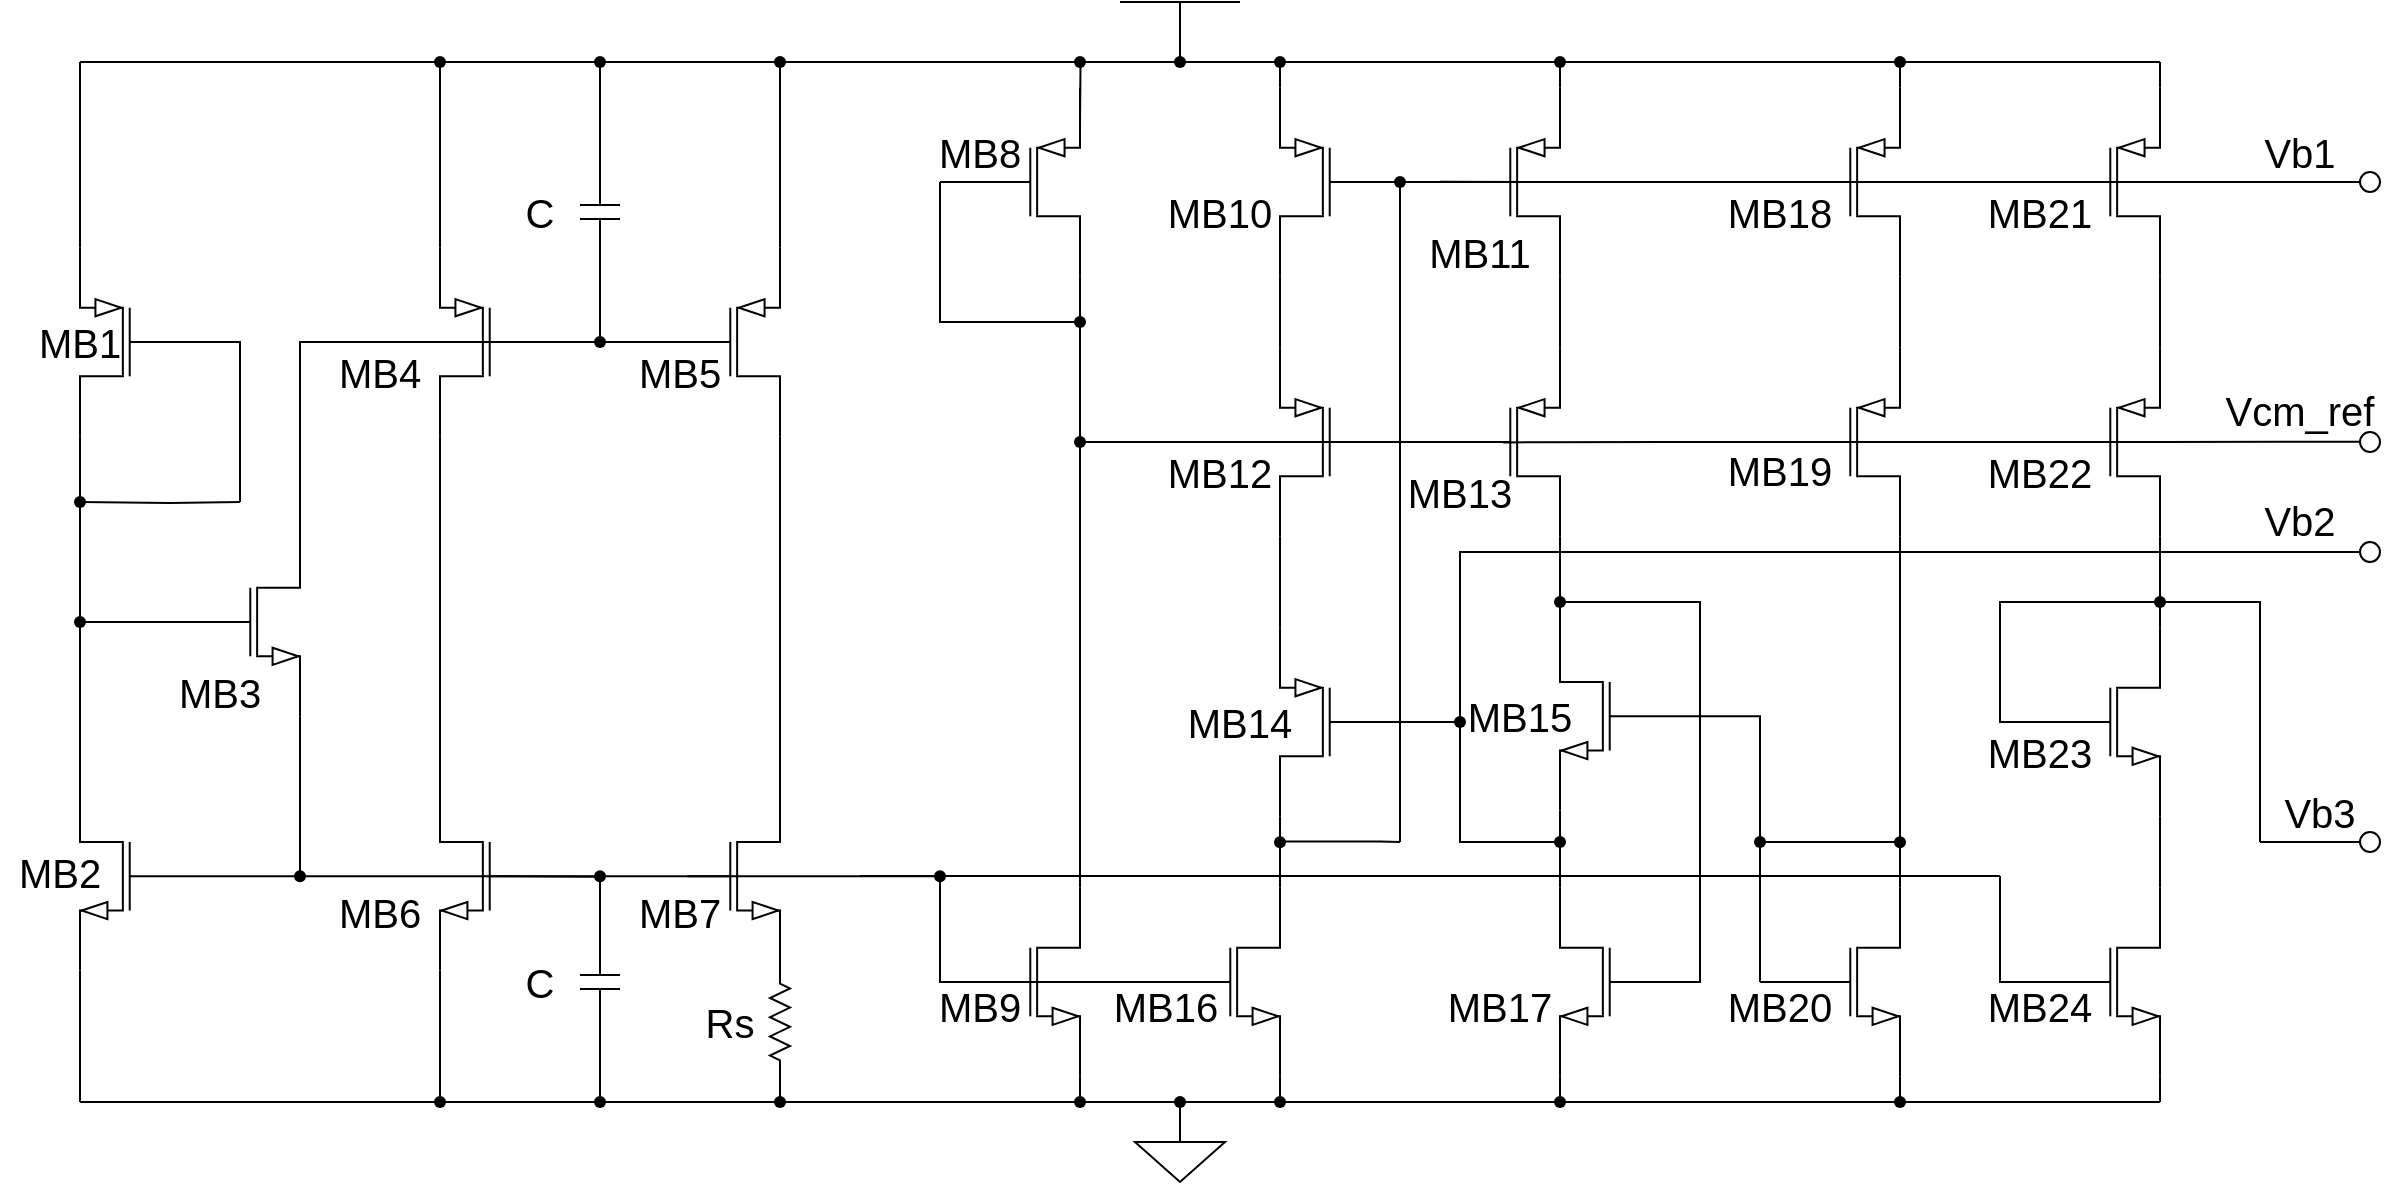 <mxfile version="25.0.1">
  <diagram name="第 1 页" id="zHeJ2YQxpxI2N5z_kEmK">
    <mxGraphModel dx="1420" dy="775" grid="1" gridSize="10" guides="1" tooltips="1" connect="1" arrows="1" fold="1" page="1" pageScale="1" pageWidth="1600" pageHeight="900" math="0" shadow="0">
      <root>
        <mxCell id="0" />
        <mxCell id="1" parent="0" />
        <mxCell id="mC9KeTFp0cYL_Ei6fU9d-10" value="" style="endArrow=none;html=1;rounded=0;" parent="1" source="mC9KeTFp0cYL_Ei6fU9d-13" edge="1">
          <mxGeometry width="50" height="50" relative="1" as="geometry">
            <mxPoint x="40" y="90" as="sourcePoint" />
            <mxPoint x="1100" y="90" as="targetPoint" />
          </mxGeometry>
        </mxCell>
        <mxCell id="mC9KeTFp0cYL_Ei6fU9d-11" value="" style="endArrow=none;html=1;rounded=0;" parent="1" edge="1">
          <mxGeometry width="50" height="50" relative="1" as="geometry">
            <mxPoint x="580" y="60" as="sourcePoint" />
            <mxPoint x="640" y="60" as="targetPoint" />
          </mxGeometry>
        </mxCell>
        <mxCell id="mC9KeTFp0cYL_Ei6fU9d-12" value="" style="endArrow=none;html=1;rounded=0;" parent="1" edge="1">
          <mxGeometry width="50" height="50" relative="1" as="geometry">
            <mxPoint x="610" y="90" as="sourcePoint" />
            <mxPoint x="610" y="60" as="targetPoint" />
          </mxGeometry>
        </mxCell>
        <mxCell id="mC9KeTFp0cYL_Ei6fU9d-14" value="" style="endArrow=none;html=1;rounded=0;" parent="1" target="mC9KeTFp0cYL_Ei6fU9d-13" edge="1" source="Um8_nvh1hXhyoKsjVqpz-233">
          <mxGeometry width="50" height="50" relative="1" as="geometry">
            <mxPoint x="60" y="90.0" as="sourcePoint" />
            <mxPoint x="1560" y="90" as="targetPoint" />
          </mxGeometry>
        </mxCell>
        <mxCell id="mC9KeTFp0cYL_Ei6fU9d-13" value="" style="shape=waypoint;sketch=0;fillStyle=solid;size=6;pointerEvents=1;points=[];fillColor=none;resizable=0;rotatable=0;perimeter=centerPerimeter;snapToPoint=1;" parent="1" vertex="1">
          <mxGeometry x="600" y="80" width="20" height="20" as="geometry" />
        </mxCell>
        <mxCell id="mC9KeTFp0cYL_Ei6fU9d-15" value="" style="endArrow=none;html=1;rounded=0;" parent="1" edge="1" source="Um8_nvh1hXhyoKsjVqpz-147">
          <mxGeometry width="50" height="50" relative="1" as="geometry">
            <mxPoint x="40" y="609" as="sourcePoint" />
            <mxPoint x="1100" y="610" as="targetPoint" />
          </mxGeometry>
        </mxCell>
        <mxCell id="Um8_nvh1hXhyoKsjVqpz-93" style="edgeStyle=orthogonalEdgeStyle;shape=connector;rounded=0;orthogonalLoop=1;jettySize=auto;html=1;exitDx=0;exitDy=0;exitPerimeter=0;strokeColor=default;align=center;verticalAlign=middle;fontFamily=Helvetica;fontSize=11;fontColor=default;labelBackgroundColor=default;endArrow=none;endFill=0;" edge="1" parent="1" source="Um8_nvh1hXhyoKsjVqpz-94">
          <mxGeometry relative="1" as="geometry">
            <mxPoint x="800" y="90" as="targetPoint" />
          </mxGeometry>
        </mxCell>
        <mxCell id="mC9KeTFp0cYL_Ei6fU9d-16" value="" style="verticalLabelPosition=bottom;shadow=0;dashed=0;align=center;html=1;verticalAlign=top;shape=mxgraph.electrical.transistors.pmos;pointerEvents=1;" parent="1" vertex="1">
          <mxGeometry x="740" y="100" width="60" height="100" as="geometry" />
        </mxCell>
        <mxCell id="mC9KeTFp0cYL_Ei6fU9d-18" value="" style="verticalLabelPosition=bottom;shadow=0;dashed=0;align=center;html=1;verticalAlign=top;shape=mxgraph.electrical.transistors.pmos;pointerEvents=1;" parent="1" vertex="1">
          <mxGeometry x="740" y="230" width="60" height="100" as="geometry" />
        </mxCell>
        <mxCell id="Um8_nvh1hXhyoKsjVqpz-6" style="edgeStyle=orthogonalEdgeStyle;shape=connector;rounded=0;orthogonalLoop=1;jettySize=auto;html=1;exitX=1;exitY=1;exitDx=0;exitDy=0;exitPerimeter=0;strokeColor=default;align=center;verticalAlign=middle;fontFamily=Helvetica;fontSize=11;fontColor=default;labelBackgroundColor=default;endArrow=none;endFill=0;" edge="1" parent="1" source="Um8_nvh1hXhyoKsjVqpz-1">
          <mxGeometry relative="1" as="geometry">
            <mxPoint x="60" y="610" as="targetPoint" />
          </mxGeometry>
        </mxCell>
        <mxCell id="Um8_nvh1hXhyoKsjVqpz-23" style="edgeStyle=orthogonalEdgeStyle;shape=connector;rounded=0;orthogonalLoop=1;jettySize=auto;html=1;exitDx=0;exitDy=0;exitPerimeter=0;strokeColor=default;align=center;verticalAlign=middle;fontFamily=Helvetica;fontSize=11;fontColor=default;labelBackgroundColor=default;endArrow=none;endFill=0;" edge="1" parent="1" source="Um8_nvh1hXhyoKsjVqpz-52">
          <mxGeometry relative="1" as="geometry">
            <mxPoint x="320" y="497.333" as="targetPoint" />
          </mxGeometry>
        </mxCell>
        <mxCell id="Um8_nvh1hXhyoKsjVqpz-1" value="" style="verticalLabelPosition=bottom;shadow=0;dashed=0;align=center;html=1;verticalAlign=top;shape=mxgraph.electrical.transistors.nmos;pointerEvents=1;flipV=0;flipH=1;" vertex="1" parent="1">
          <mxGeometry x="60" y="447.14" width="60" height="100" as="geometry" />
        </mxCell>
        <mxCell id="Um8_nvh1hXhyoKsjVqpz-7" style="edgeStyle=orthogonalEdgeStyle;shape=connector;rounded=0;orthogonalLoop=1;jettySize=auto;html=1;exitX=1;exitY=0;exitDx=0;exitDy=0;exitPerimeter=0;strokeColor=default;align=center;verticalAlign=middle;fontFamily=Helvetica;fontSize=11;fontColor=default;labelBackgroundColor=default;endArrow=none;endFill=0;" edge="1" parent="1" source="Um8_nvh1hXhyoKsjVqpz-4">
          <mxGeometry relative="1" as="geometry">
            <mxPoint x="60" y="90.0" as="targetPoint" />
          </mxGeometry>
        </mxCell>
        <mxCell id="Um8_nvh1hXhyoKsjVqpz-8" style="edgeStyle=orthogonalEdgeStyle;shape=connector;rounded=0;orthogonalLoop=1;jettySize=auto;html=1;exitX=0;exitY=0.5;exitDx=0;exitDy=0;exitPerimeter=0;strokeColor=default;align=center;verticalAlign=middle;fontFamily=Helvetica;fontSize=11;fontColor=default;labelBackgroundColor=default;endArrow=none;endFill=0;" edge="1" parent="1" source="Um8_nvh1hXhyoKsjVqpz-4">
          <mxGeometry relative="1" as="geometry">
            <mxPoint x="140" y="310" as="targetPoint" />
            <Array as="points">
              <mxPoint x="140" y="230" />
              <mxPoint x="140" y="310" />
            </Array>
          </mxGeometry>
        </mxCell>
        <mxCell id="Um8_nvh1hXhyoKsjVqpz-4" value="" style="verticalLabelPosition=bottom;shadow=0;dashed=0;align=center;html=1;verticalAlign=top;shape=mxgraph.electrical.transistors.pmos;pointerEvents=1;flipH=1;" vertex="1" parent="1">
          <mxGeometry x="60" y="180" width="60" height="100" as="geometry" />
        </mxCell>
        <mxCell id="Um8_nvh1hXhyoKsjVqpz-5" style="edgeStyle=orthogonalEdgeStyle;rounded=0;orthogonalLoop=1;jettySize=auto;html=1;exitX=1;exitY=1;exitDx=0;exitDy=0;exitPerimeter=0;entryX=1;entryY=0;entryDx=0;entryDy=0;entryPerimeter=0;endArrow=none;endFill=0;" edge="1" parent="1" source="Um8_nvh1hXhyoKsjVqpz-4" target="Um8_nvh1hXhyoKsjVqpz-1">
          <mxGeometry relative="1" as="geometry" />
        </mxCell>
        <mxCell id="Um8_nvh1hXhyoKsjVqpz-9" value="" style="endArrow=none;html=1;rounded=0;strokeColor=default;align=center;verticalAlign=middle;fontFamily=Helvetica;fontSize=11;fontColor=default;labelBackgroundColor=default;edgeStyle=orthogonalEdgeStyle;" edge="1" parent="1" target="Um8_nvh1hXhyoKsjVqpz-51">
          <mxGeometry width="50" height="50" relative="1" as="geometry">
            <mxPoint x="140" y="310" as="sourcePoint" />
            <mxPoint x="60" y="310" as="targetPoint" />
          </mxGeometry>
        </mxCell>
        <mxCell id="Um8_nvh1hXhyoKsjVqpz-134" style="edgeStyle=orthogonalEdgeStyle;shape=connector;rounded=0;orthogonalLoop=1;jettySize=auto;html=1;exitX=0;exitY=0.5;exitDx=0;exitDy=0;exitPerimeter=0;strokeColor=default;align=center;verticalAlign=middle;fontFamily=Helvetica;fontSize=11;fontColor=default;labelBackgroundColor=default;endArrow=none;endFill=0;" edge="1" parent="1" source="Um8_nvh1hXhyoKsjVqpz-10">
          <mxGeometry relative="1" as="geometry">
            <mxPoint x="900" y="550" as="targetPoint" />
            <Array as="points">
              <mxPoint x="900" y="417" />
              <mxPoint x="900" y="550" />
            </Array>
          </mxGeometry>
        </mxCell>
        <mxCell id="Um8_nvh1hXhyoKsjVqpz-10" value="" style="verticalLabelPosition=bottom;shadow=0;dashed=0;align=center;html=1;verticalAlign=top;shape=mxgraph.electrical.transistors.nmos;pointerEvents=1;fontFamily=Helvetica;fontSize=11;fontColor=default;labelBackgroundColor=default;flipH=1;" vertex="1" parent="1">
          <mxGeometry x="800" y="367.14" width="60" height="100" as="geometry" />
        </mxCell>
        <mxCell id="Um8_nvh1hXhyoKsjVqpz-90" style="edgeStyle=orthogonalEdgeStyle;shape=connector;rounded=0;orthogonalLoop=1;jettySize=auto;html=1;exitDx=0;exitDy=0;exitPerimeter=0;strokeColor=default;align=center;verticalAlign=middle;fontFamily=Helvetica;fontSize=11;fontColor=default;labelBackgroundColor=default;endArrow=none;endFill=0;" edge="1" parent="1" source="Um8_nvh1hXhyoKsjVqpz-145">
          <mxGeometry relative="1" as="geometry">
            <mxPoint x="800" y="610" as="targetPoint" />
          </mxGeometry>
        </mxCell>
        <mxCell id="Um8_nvh1hXhyoKsjVqpz-113" style="edgeStyle=orthogonalEdgeStyle;shape=connector;rounded=0;orthogonalLoop=1;jettySize=auto;html=1;strokeColor=default;align=center;verticalAlign=middle;fontFamily=Helvetica;fontSize=11;fontColor=default;labelBackgroundColor=default;endArrow=none;endFill=0;" edge="1" parent="1" source="Um8_nvh1hXhyoKsjVqpz-11" target="Um8_nvh1hXhyoKsjVqpz-115">
          <mxGeometry relative="1" as="geometry">
            <mxPoint x="880" y="360" as="targetPoint" />
            <Array as="points">
              <mxPoint x="870" y="550" />
              <mxPoint x="870" y="360" />
            </Array>
          </mxGeometry>
        </mxCell>
        <mxCell id="Um8_nvh1hXhyoKsjVqpz-11" value="" style="verticalLabelPosition=bottom;shadow=0;dashed=0;align=center;html=1;verticalAlign=top;shape=mxgraph.electrical.transistors.nmos;pointerEvents=1;fontFamily=Helvetica;fontSize=11;fontColor=default;labelBackgroundColor=default;flipH=1;" vertex="1" parent="1">
          <mxGeometry x="800" y="500" width="60" height="100" as="geometry" />
        </mxCell>
        <mxCell id="Um8_nvh1hXhyoKsjVqpz-13" style="edgeStyle=orthogonalEdgeStyle;shape=connector;rounded=0;orthogonalLoop=1;jettySize=auto;html=1;exitDx=0;exitDy=0;exitPerimeter=0;strokeColor=default;align=center;verticalAlign=middle;fontFamily=Helvetica;fontSize=11;fontColor=default;labelBackgroundColor=default;endArrow=none;endFill=0;" edge="1" parent="1" source="Um8_nvh1hXhyoKsjVqpz-53">
          <mxGeometry relative="1" as="geometry">
            <mxPoint x="60" y="399.833" as="targetPoint" />
            <Array as="points">
              <mxPoint x="60" y="370" />
            </Array>
          </mxGeometry>
        </mxCell>
        <mxCell id="Um8_nvh1hXhyoKsjVqpz-26" style="edgeStyle=orthogonalEdgeStyle;shape=connector;rounded=0;orthogonalLoop=1;jettySize=auto;html=1;exitX=1;exitY=0;exitDx=0;exitDy=0;exitPerimeter=0;strokeColor=default;align=center;verticalAlign=middle;fontFamily=Helvetica;fontSize=11;fontColor=default;labelBackgroundColor=default;endArrow=none;endFill=0;" edge="1" parent="1">
          <mxGeometry relative="1" as="geometry">
            <mxPoint x="320" y="230" as="targetPoint" />
            <mxPoint x="170" y="352.857" as="sourcePoint" />
            <Array as="points">
              <mxPoint x="170" y="230" />
            </Array>
          </mxGeometry>
        </mxCell>
        <mxCell id="Um8_nvh1hXhyoKsjVqpz-35" style="edgeStyle=orthogonalEdgeStyle;shape=connector;rounded=0;orthogonalLoop=1;jettySize=auto;html=1;exitX=1;exitY=1;exitDx=0;exitDy=0;exitPerimeter=0;strokeColor=default;align=center;verticalAlign=middle;fontFamily=Helvetica;fontSize=11;fontColor=default;labelBackgroundColor=default;endArrow=none;endFill=0;" edge="1" parent="1" source="Um8_nvh1hXhyoKsjVqpz-12" target="Um8_nvh1hXhyoKsjVqpz-52">
          <mxGeometry relative="1" as="geometry">
            <mxPoint x="170" y="477" as="targetPoint" />
          </mxGeometry>
        </mxCell>
        <mxCell id="Um8_nvh1hXhyoKsjVqpz-12" value="" style="verticalLabelPosition=bottom;shadow=0;dashed=0;align=center;html=1;verticalAlign=top;shape=mxgraph.electrical.transistors.nmos;pointerEvents=1;fontFamily=Helvetica;fontSize=11;fontColor=default;labelBackgroundColor=default;" vertex="1" parent="1">
          <mxGeometry x="110" y="320" width="60" height="100" as="geometry" />
        </mxCell>
        <mxCell id="Um8_nvh1hXhyoKsjVqpz-33" style="edgeStyle=orthogonalEdgeStyle;shape=connector;rounded=0;orthogonalLoop=1;jettySize=auto;html=1;exitX=1;exitY=0;exitDx=0;exitDy=0;exitPerimeter=0;strokeColor=default;align=center;verticalAlign=middle;fontFamily=Helvetica;fontSize=11;fontColor=default;labelBackgroundColor=default;endArrow=none;endFill=0;" edge="1" parent="1" source="Um8_nvh1hXhyoKsjVqpz-14" target="Um8_nvh1hXhyoKsjVqpz-67">
          <mxGeometry relative="1" as="geometry">
            <mxPoint x="240" y="70" as="targetPoint" />
          </mxGeometry>
        </mxCell>
        <mxCell id="Um8_nvh1hXhyoKsjVqpz-14" value="" style="verticalLabelPosition=bottom;shadow=0;dashed=0;align=center;html=1;verticalAlign=top;shape=mxgraph.electrical.transistors.pmos;pointerEvents=1;flipH=1;" vertex="1" parent="1">
          <mxGeometry x="240" y="180" width="60" height="100" as="geometry" />
        </mxCell>
        <mxCell id="Um8_nvh1hXhyoKsjVqpz-34" style="edgeStyle=orthogonalEdgeStyle;shape=connector;rounded=0;orthogonalLoop=1;jettySize=auto;html=1;exitX=1;exitY=0;exitDx=0;exitDy=0;exitPerimeter=0;strokeColor=default;align=center;verticalAlign=middle;fontFamily=Helvetica;fontSize=11;fontColor=default;labelBackgroundColor=default;endArrow=none;endFill=0;" edge="1" parent="1" source="Um8_nvh1hXhyoKsjVqpz-15" target="Um8_nvh1hXhyoKsjVqpz-66">
          <mxGeometry relative="1" as="geometry">
            <mxPoint x="410" y="70" as="targetPoint" />
          </mxGeometry>
        </mxCell>
        <mxCell id="Um8_nvh1hXhyoKsjVqpz-15" value="" style="verticalLabelPosition=bottom;shadow=0;dashed=0;align=center;html=1;verticalAlign=top;shape=mxgraph.electrical.transistors.pmos;pointerEvents=1;" vertex="1" parent="1">
          <mxGeometry x="350" y="180" width="60" height="100" as="geometry" />
        </mxCell>
        <mxCell id="Um8_nvh1hXhyoKsjVqpz-21" style="edgeStyle=orthogonalEdgeStyle;shape=connector;rounded=0;orthogonalLoop=1;jettySize=auto;html=1;exitX=1;exitY=1;exitDx=0;exitDy=0;exitPerimeter=0;strokeColor=default;align=center;verticalAlign=middle;fontFamily=Helvetica;fontSize=11;fontColor=default;labelBackgroundColor=default;endArrow=none;endFill=0;" edge="1" parent="1" source="Um8_nvh1hXhyoKsjVqpz-16">
          <mxGeometry relative="1" as="geometry">
            <mxPoint x="240" y="610" as="targetPoint" />
          </mxGeometry>
        </mxCell>
        <mxCell id="Um8_nvh1hXhyoKsjVqpz-16" value="" style="verticalLabelPosition=bottom;shadow=0;dashed=0;align=center;html=1;verticalAlign=top;shape=mxgraph.electrical.transistors.nmos;pointerEvents=1;flipV=0;flipH=1;" vertex="1" parent="1">
          <mxGeometry x="240" y="447.14" width="60" height="100" as="geometry" />
        </mxCell>
        <mxCell id="Um8_nvh1hXhyoKsjVqpz-17" value="" style="verticalLabelPosition=bottom;shadow=0;dashed=0;align=center;html=1;verticalAlign=top;shape=mxgraph.electrical.transistors.nmos;pointerEvents=1;fontFamily=Helvetica;fontSize=11;fontColor=default;labelBackgroundColor=default;" vertex="1" parent="1">
          <mxGeometry x="350" y="447.14" width="60" height="100" as="geometry" />
        </mxCell>
        <mxCell id="Um8_nvh1hXhyoKsjVqpz-20" style="edgeStyle=orthogonalEdgeStyle;shape=connector;rounded=0;orthogonalLoop=1;jettySize=auto;html=1;exitDx=0;exitDy=0;exitPerimeter=0;strokeColor=default;align=center;verticalAlign=middle;fontFamily=Helvetica;fontSize=11;fontColor=default;labelBackgroundColor=default;endArrow=none;endFill=0;" edge="1" parent="1" source="Um8_nvh1hXhyoKsjVqpz-64">
          <mxGeometry relative="1" as="geometry">
            <mxPoint x="410" y="610" as="targetPoint" />
          </mxGeometry>
        </mxCell>
        <mxCell id="Um8_nvh1hXhyoKsjVqpz-18" value="" style="pointerEvents=1;verticalLabelPosition=bottom;shadow=0;dashed=0;align=center;html=1;verticalAlign=top;shape=mxgraph.electrical.resistors.resistor_2;fontFamily=Helvetica;fontSize=11;fontColor=default;labelBackgroundColor=default;direction=south;" vertex="1" parent="1">
          <mxGeometry x="405" y="540" width="10" height="60" as="geometry" />
        </mxCell>
        <mxCell id="Um8_nvh1hXhyoKsjVqpz-19" style="edgeStyle=orthogonalEdgeStyle;shape=connector;rounded=0;orthogonalLoop=1;jettySize=auto;html=1;exitX=1;exitY=1;exitDx=0;exitDy=0;exitPerimeter=0;entryX=0;entryY=0.5;entryDx=0;entryDy=0;entryPerimeter=0;strokeColor=default;align=center;verticalAlign=middle;fontFamily=Helvetica;fontSize=11;fontColor=default;labelBackgroundColor=default;endArrow=none;endFill=0;" edge="1" parent="1" source="Um8_nvh1hXhyoKsjVqpz-17">
          <mxGeometry relative="1" as="geometry">
            <mxPoint x="410" y="540.0" as="targetPoint" />
          </mxGeometry>
        </mxCell>
        <mxCell id="Um8_nvh1hXhyoKsjVqpz-22" style="edgeStyle=orthogonalEdgeStyle;shape=connector;rounded=0;orthogonalLoop=1;jettySize=auto;html=1;exitX=0;exitY=0.5;exitDx=0;exitDy=0;exitPerimeter=0;entryX=0;entryY=0.5;entryDx=0;entryDy=0;entryPerimeter=0;strokeColor=default;align=center;verticalAlign=middle;fontFamily=Helvetica;fontSize=11;fontColor=default;labelBackgroundColor=default;endArrow=none;endFill=0;" edge="1" parent="1" source="Um8_nvh1hXhyoKsjVqpz-16" target="Um8_nvh1hXhyoKsjVqpz-17">
          <mxGeometry relative="1" as="geometry" />
        </mxCell>
        <mxCell id="Um8_nvh1hXhyoKsjVqpz-25" style="edgeStyle=orthogonalEdgeStyle;shape=connector;rounded=0;orthogonalLoop=1;jettySize=auto;html=1;exitDx=0;exitDy=0;exitPerimeter=0;entryX=0;entryY=0.5;entryDx=0;entryDy=0;entryPerimeter=0;strokeColor=default;align=center;verticalAlign=middle;fontFamily=Helvetica;fontSize=11;fontColor=default;labelBackgroundColor=default;endArrow=none;endFill=0;" edge="1" parent="1" source="Um8_nvh1hXhyoKsjVqpz-221" target="Um8_nvh1hXhyoKsjVqpz-15">
          <mxGeometry relative="1" as="geometry" />
        </mxCell>
        <mxCell id="Um8_nvh1hXhyoKsjVqpz-29" style="edgeStyle=orthogonalEdgeStyle;shape=connector;rounded=0;orthogonalLoop=1;jettySize=auto;html=1;exitDx=0;exitDy=0;exitPerimeter=0;strokeColor=default;align=center;verticalAlign=middle;fontFamily=Helvetica;fontSize=11;fontColor=default;labelBackgroundColor=default;endArrow=none;endFill=0;" edge="1" parent="1" source="Um8_nvh1hXhyoKsjVqpz-56">
          <mxGeometry relative="1" as="geometry">
            <mxPoint x="320" y="498" as="targetPoint" />
          </mxGeometry>
        </mxCell>
        <mxCell id="Um8_nvh1hXhyoKsjVqpz-30" style="edgeStyle=orthogonalEdgeStyle;shape=connector;rounded=0;orthogonalLoop=1;jettySize=auto;html=1;exitX=1;exitY=0.5;exitDx=0;exitDy=0;exitPerimeter=0;strokeColor=default;align=center;verticalAlign=middle;fontFamily=Helvetica;fontSize=11;fontColor=default;labelBackgroundColor=default;endArrow=none;endFill=0;" edge="1" parent="1" source="Um8_nvh1hXhyoKsjVqpz-27">
          <mxGeometry relative="1" as="geometry">
            <mxPoint x="320" y="610" as="targetPoint" />
          </mxGeometry>
        </mxCell>
        <mxCell id="Um8_nvh1hXhyoKsjVqpz-27" value="" style="pointerEvents=1;verticalLabelPosition=bottom;shadow=0;dashed=0;align=center;html=1;verticalAlign=top;shape=mxgraph.electrical.capacitors.capacitor_1;fontFamily=Helvetica;fontSize=11;fontColor=default;labelBackgroundColor=default;direction=south;" vertex="1" parent="1">
          <mxGeometry x="310" y="515" width="20" height="70" as="geometry" />
        </mxCell>
        <mxCell id="Um8_nvh1hXhyoKsjVqpz-31" style="edgeStyle=orthogonalEdgeStyle;shape=connector;rounded=0;orthogonalLoop=1;jettySize=auto;html=1;exitX=1;exitY=1;exitDx=0;exitDy=0;exitPerimeter=0;entryX=1;entryY=0;entryDx=0;entryDy=0;entryPerimeter=0;strokeColor=default;align=center;verticalAlign=middle;fontFamily=Helvetica;fontSize=11;fontColor=default;labelBackgroundColor=default;endArrow=none;endFill=0;" edge="1" parent="1" source="Um8_nvh1hXhyoKsjVqpz-14" target="Um8_nvh1hXhyoKsjVqpz-16">
          <mxGeometry relative="1" as="geometry" />
        </mxCell>
        <mxCell id="Um8_nvh1hXhyoKsjVqpz-32" style="edgeStyle=orthogonalEdgeStyle;shape=connector;rounded=0;orthogonalLoop=1;jettySize=auto;html=1;exitX=1;exitY=1;exitDx=0;exitDy=0;exitPerimeter=0;entryX=1;entryY=0;entryDx=0;entryDy=0;entryPerimeter=0;strokeColor=default;align=center;verticalAlign=middle;fontFamily=Helvetica;fontSize=11;fontColor=default;labelBackgroundColor=default;endArrow=none;endFill=0;" edge="1" parent="1" source="Um8_nvh1hXhyoKsjVqpz-15" target="Um8_nvh1hXhyoKsjVqpz-17">
          <mxGeometry relative="1" as="geometry" />
        </mxCell>
        <mxCell id="Um8_nvh1hXhyoKsjVqpz-40" style="edgeStyle=orthogonalEdgeStyle;shape=connector;rounded=0;orthogonalLoop=1;jettySize=auto;html=1;exitX=1;exitY=1;exitDx=0;exitDy=0;exitPerimeter=0;strokeColor=default;align=center;verticalAlign=middle;fontFamily=Helvetica;fontSize=11;fontColor=default;labelBackgroundColor=default;endArrow=none;endFill=0;" edge="1" parent="1" source="Um8_nvh1hXhyoKsjVqpz-36">
          <mxGeometry relative="1" as="geometry">
            <mxPoint x="560" y="610" as="targetPoint" />
          </mxGeometry>
        </mxCell>
        <mxCell id="Um8_nvh1hXhyoKsjVqpz-36" value="" style="verticalLabelPosition=bottom;shadow=0;dashed=0;align=center;html=1;verticalAlign=top;shape=mxgraph.electrical.transistors.nmos;pointerEvents=1;fontFamily=Helvetica;fontSize=11;fontColor=default;labelBackgroundColor=default;" vertex="1" parent="1">
          <mxGeometry x="500" y="500" width="60" height="100" as="geometry" />
        </mxCell>
        <mxCell id="Um8_nvh1hXhyoKsjVqpz-38" style="edgeStyle=orthogonalEdgeStyle;shape=connector;rounded=0;orthogonalLoop=1;jettySize=auto;html=1;exitX=1;exitY=0;exitDx=0;exitDy=0;exitPerimeter=0;strokeColor=default;align=center;verticalAlign=middle;fontFamily=Helvetica;fontSize=11;fontColor=default;labelBackgroundColor=default;endArrow=none;endFill=0;" edge="1" parent="1">
          <mxGeometry relative="1" as="geometry">
            <mxPoint x="560.261" y="90" as="targetPoint" />
            <mxPoint x="560" y="122.857" as="sourcePoint" />
          </mxGeometry>
        </mxCell>
        <mxCell id="Um8_nvh1hXhyoKsjVqpz-49" style="edgeStyle=orthogonalEdgeStyle;shape=connector;rounded=0;orthogonalLoop=1;jettySize=auto;html=1;exitX=0;exitY=0.5;exitDx=0;exitDy=0;exitPerimeter=0;strokeColor=default;align=center;verticalAlign=middle;fontFamily=Helvetica;fontSize=11;fontColor=default;labelBackgroundColor=default;endArrow=none;endFill=0;" edge="1" parent="1" source="Um8_nvh1hXhyoKsjVqpz-37">
          <mxGeometry relative="1" as="geometry">
            <mxPoint x="490" y="150.174" as="targetPoint" />
          </mxGeometry>
        </mxCell>
        <mxCell id="Um8_nvh1hXhyoKsjVqpz-37" value="" style="verticalLabelPosition=bottom;shadow=0;dashed=0;align=center;html=1;verticalAlign=top;shape=mxgraph.electrical.transistors.pmos;pointerEvents=1;" vertex="1" parent="1">
          <mxGeometry x="500" y="100" width="60" height="100" as="geometry" />
        </mxCell>
        <mxCell id="Um8_nvh1hXhyoKsjVqpz-39" style="edgeStyle=orthogonalEdgeStyle;shape=connector;rounded=0;orthogonalLoop=1;jettySize=auto;html=1;exitX=1;exitY=1;exitDx=0;exitDy=0;exitPerimeter=0;entryX=1;entryY=0;entryDx=0;entryDy=0;entryPerimeter=0;strokeColor=default;align=center;verticalAlign=middle;fontFamily=Helvetica;fontSize=11;fontColor=default;labelBackgroundColor=default;endArrow=none;endFill=0;" edge="1" parent="1" source="Um8_nvh1hXhyoKsjVqpz-37" target="Um8_nvh1hXhyoKsjVqpz-36">
          <mxGeometry relative="1" as="geometry" />
        </mxCell>
        <mxCell id="Um8_nvh1hXhyoKsjVqpz-43" style="edgeStyle=orthogonalEdgeStyle;shape=connector;rounded=0;orthogonalLoop=1;jettySize=auto;html=1;exitX=0;exitY=0.5;exitDx=0;exitDy=0;exitPerimeter=0;entryX=0.229;entryY=0.5;entryDx=0;entryDy=0;entryPerimeter=0;strokeColor=default;align=center;verticalAlign=middle;fontFamily=Helvetica;fontSize=11;fontColor=default;labelBackgroundColor=default;endArrow=none;endFill=0;" edge="1" parent="1" source="Um8_nvh1hXhyoKsjVqpz-36" target="Um8_nvh1hXhyoKsjVqpz-17">
          <mxGeometry relative="1" as="geometry">
            <Array as="points">
              <mxPoint x="490" y="550" />
              <mxPoint x="490" y="497" />
            </Array>
          </mxGeometry>
        </mxCell>
        <mxCell id="Um8_nvh1hXhyoKsjVqpz-50" value="" style="endArrow=none;html=1;rounded=0;strokeColor=default;align=center;verticalAlign=middle;fontFamily=Helvetica;fontSize=11;fontColor=default;labelBackgroundColor=default;edgeStyle=orthogonalEdgeStyle;" edge="1" parent="1">
          <mxGeometry width="50" height="50" relative="1" as="geometry">
            <mxPoint x="560" y="220" as="sourcePoint" />
            <mxPoint x="490" y="150" as="targetPoint" />
            <Array as="points">
              <mxPoint x="490" y="220" />
            </Array>
          </mxGeometry>
        </mxCell>
        <mxCell id="Um8_nvh1hXhyoKsjVqpz-51" value="" style="shape=waypoint;sketch=0;fillStyle=solid;size=6;pointerEvents=1;points=[];fillColor=none;resizable=0;rotatable=0;perimeter=centerPerimeter;snapToPoint=1;fontFamily=Helvetica;fontSize=11;fontColor=default;labelBackgroundColor=default;" vertex="1" parent="1">
          <mxGeometry x="50" y="300" width="20" height="20" as="geometry" />
        </mxCell>
        <mxCell id="Um8_nvh1hXhyoKsjVqpz-54" value="" style="edgeStyle=orthogonalEdgeStyle;shape=connector;rounded=0;orthogonalLoop=1;jettySize=auto;html=1;exitX=0;exitY=0.5;exitDx=0;exitDy=0;exitPerimeter=0;strokeColor=default;align=center;verticalAlign=middle;fontFamily=Helvetica;fontSize=11;fontColor=default;labelBackgroundColor=default;endArrow=none;endFill=0;" edge="1" parent="1" source="Um8_nvh1hXhyoKsjVqpz-12" target="Um8_nvh1hXhyoKsjVqpz-53">
          <mxGeometry relative="1" as="geometry">
            <mxPoint x="60" y="399.833" as="targetPoint" />
            <mxPoint x="110" y="370" as="sourcePoint" />
            <Array as="points" />
          </mxGeometry>
        </mxCell>
        <mxCell id="Um8_nvh1hXhyoKsjVqpz-53" value="" style="shape=waypoint;sketch=0;fillStyle=solid;size=6;pointerEvents=1;points=[];fillColor=none;resizable=0;rotatable=0;perimeter=centerPerimeter;snapToPoint=1;fontFamily=Helvetica;fontSize=11;fontColor=default;labelBackgroundColor=default;" vertex="1" parent="1">
          <mxGeometry x="50" y="360" width="20" height="20" as="geometry" />
        </mxCell>
        <mxCell id="Um8_nvh1hXhyoKsjVqpz-55" value="" style="edgeStyle=orthogonalEdgeStyle;shape=connector;rounded=0;orthogonalLoop=1;jettySize=auto;html=1;exitX=0;exitY=0.5;exitDx=0;exitDy=0;exitPerimeter=0;strokeColor=default;align=center;verticalAlign=middle;fontFamily=Helvetica;fontSize=11;fontColor=default;labelBackgroundColor=default;endArrow=none;endFill=0;" edge="1" parent="1" source="Um8_nvh1hXhyoKsjVqpz-1" target="Um8_nvh1hXhyoKsjVqpz-52">
          <mxGeometry relative="1" as="geometry">
            <mxPoint x="320" y="497.333" as="targetPoint" />
            <mxPoint x="120" y="497" as="sourcePoint" />
          </mxGeometry>
        </mxCell>
        <mxCell id="Um8_nvh1hXhyoKsjVqpz-52" value="" style="shape=waypoint;sketch=0;fillStyle=solid;size=6;pointerEvents=1;points=[];fillColor=none;resizable=0;rotatable=0;perimeter=centerPerimeter;snapToPoint=1;fontFamily=Helvetica;fontSize=11;fontColor=default;labelBackgroundColor=default;" vertex="1" parent="1">
          <mxGeometry x="160" y="487.14" width="20" height="20" as="geometry" />
        </mxCell>
        <mxCell id="Um8_nvh1hXhyoKsjVqpz-57" value="" style="edgeStyle=orthogonalEdgeStyle;shape=connector;rounded=0;orthogonalLoop=1;jettySize=auto;html=1;exitX=0;exitY=0.5;exitDx=0;exitDy=0;exitPerimeter=0;strokeColor=default;align=center;verticalAlign=middle;fontFamily=Helvetica;fontSize=11;fontColor=default;labelBackgroundColor=default;endArrow=none;endFill=0;" edge="1" parent="1" source="Um8_nvh1hXhyoKsjVqpz-27" target="Um8_nvh1hXhyoKsjVqpz-56">
          <mxGeometry relative="1" as="geometry">
            <mxPoint x="320" y="478" as="targetPoint" />
            <mxPoint x="320" y="530" as="sourcePoint" />
          </mxGeometry>
        </mxCell>
        <mxCell id="Um8_nvh1hXhyoKsjVqpz-56" value="" style="shape=waypoint;sketch=0;fillStyle=solid;size=6;pointerEvents=1;points=[];fillColor=none;resizable=0;rotatable=0;perimeter=centerPerimeter;snapToPoint=1;fontFamily=Helvetica;fontSize=11;fontColor=default;labelBackgroundColor=default;" vertex="1" parent="1">
          <mxGeometry x="310" y="487.14" width="20" height="20" as="geometry" />
        </mxCell>
        <mxCell id="Um8_nvh1hXhyoKsjVqpz-59" value="" style="endArrow=none;html=1;rounded=0;" edge="1" parent="1" source="Um8_nvh1hXhyoKsjVqpz-60" target="Um8_nvh1hXhyoKsjVqpz-58">
          <mxGeometry width="50" height="50" relative="1" as="geometry">
            <mxPoint x="40" y="609" as="sourcePoint" />
            <mxPoint x="1560" y="609" as="targetPoint" />
          </mxGeometry>
        </mxCell>
        <mxCell id="Um8_nvh1hXhyoKsjVqpz-58" value="" style="shape=waypoint;sketch=0;fillStyle=solid;size=6;pointerEvents=1;points=[];fillColor=none;resizable=0;rotatable=0;perimeter=centerPerimeter;snapToPoint=1;fontFamily=Helvetica;fontSize=11;fontColor=default;labelBackgroundColor=default;" vertex="1" parent="1">
          <mxGeometry x="310" y="600" width="20" height="20" as="geometry" />
        </mxCell>
        <mxCell id="Um8_nvh1hXhyoKsjVqpz-61" value="" style="endArrow=none;html=1;rounded=0;" edge="1" parent="1" target="Um8_nvh1hXhyoKsjVqpz-60">
          <mxGeometry width="50" height="50" relative="1" as="geometry">
            <mxPoint x="60" y="610.0" as="sourcePoint" />
            <mxPoint x="320" y="610" as="targetPoint" />
          </mxGeometry>
        </mxCell>
        <mxCell id="Um8_nvh1hXhyoKsjVqpz-60" value="" style="shape=waypoint;sketch=0;fillStyle=solid;size=6;pointerEvents=1;points=[];fillColor=none;resizable=0;rotatable=0;perimeter=centerPerimeter;snapToPoint=1;fontFamily=Helvetica;fontSize=11;fontColor=default;labelBackgroundColor=default;" vertex="1" parent="1">
          <mxGeometry x="230" y="600" width="20" height="20" as="geometry" />
        </mxCell>
        <mxCell id="Um8_nvh1hXhyoKsjVqpz-63" value="" style="endArrow=none;html=1;rounded=0;" edge="1" parent="1">
          <mxGeometry width="50" height="50" relative="1" as="geometry">
            <mxPoint x="60" y="610" as="sourcePoint" />
            <mxPoint x="60" y="610.0" as="targetPoint" />
          </mxGeometry>
        </mxCell>
        <mxCell id="Um8_nvh1hXhyoKsjVqpz-65" value="" style="edgeStyle=orthogonalEdgeStyle;shape=connector;rounded=0;orthogonalLoop=1;jettySize=auto;html=1;exitX=1;exitY=0.5;exitDx=0;exitDy=0;exitPerimeter=0;strokeColor=default;align=center;verticalAlign=middle;fontFamily=Helvetica;fontSize=11;fontColor=default;labelBackgroundColor=default;endArrow=none;endFill=0;" edge="1" parent="1" source="Um8_nvh1hXhyoKsjVqpz-18" target="Um8_nvh1hXhyoKsjVqpz-64">
          <mxGeometry relative="1" as="geometry">
            <mxPoint x="410" y="640" as="targetPoint" />
            <mxPoint x="410" y="580" as="sourcePoint" />
          </mxGeometry>
        </mxCell>
        <mxCell id="Um8_nvh1hXhyoKsjVqpz-64" value="" style="shape=waypoint;sketch=0;fillStyle=solid;size=6;pointerEvents=1;points=[];fillColor=none;resizable=0;rotatable=0;perimeter=centerPerimeter;snapToPoint=1;fontFamily=Helvetica;fontSize=11;fontColor=default;labelBackgroundColor=default;" vertex="1" parent="1">
          <mxGeometry x="400" y="600" width="20" height="20" as="geometry" />
        </mxCell>
        <mxCell id="Um8_nvh1hXhyoKsjVqpz-66" value="" style="shape=waypoint;sketch=0;fillStyle=solid;size=6;pointerEvents=1;points=[];fillColor=none;resizable=0;rotatable=0;perimeter=centerPerimeter;snapToPoint=1;fontFamily=Helvetica;fontSize=11;fontColor=default;labelBackgroundColor=default;" vertex="1" parent="1">
          <mxGeometry x="400" y="80" width="20" height="20" as="geometry" />
        </mxCell>
        <mxCell id="Um8_nvh1hXhyoKsjVqpz-67" value="" style="shape=waypoint;sketch=0;fillStyle=solid;size=6;pointerEvents=1;points=[];fillColor=none;resizable=0;rotatable=0;perimeter=centerPerimeter;snapToPoint=1;fontFamily=Helvetica;fontSize=11;fontColor=default;labelBackgroundColor=default;" vertex="1" parent="1">
          <mxGeometry x="230" y="80" width="20" height="20" as="geometry" />
        </mxCell>
        <mxCell id="Um8_nvh1hXhyoKsjVqpz-69" value="" style="endArrow=none;html=1;rounded=0;" edge="1" parent="1">
          <mxGeometry width="50" height="50" relative="1" as="geometry">
            <mxPoint x="60" y="90" as="sourcePoint" />
            <mxPoint x="60" y="90.0" as="targetPoint" />
          </mxGeometry>
        </mxCell>
        <mxCell id="Um8_nvh1hXhyoKsjVqpz-70" value="" style="shape=waypoint;sketch=0;fillStyle=solid;size=6;pointerEvents=1;points=[];fillColor=none;resizable=0;rotatable=0;perimeter=centerPerimeter;snapToPoint=1;fontFamily=Helvetica;fontSize=11;fontColor=default;labelBackgroundColor=default;" vertex="1" parent="1">
          <mxGeometry x="550" y="210" width="20" height="20" as="geometry" />
        </mxCell>
        <mxCell id="Um8_nvh1hXhyoKsjVqpz-84" style="edgeStyle=orthogonalEdgeStyle;shape=connector;rounded=0;orthogonalLoop=1;jettySize=auto;html=1;exitDx=0;exitDy=0;exitPerimeter=0;strokeColor=default;align=center;verticalAlign=middle;fontFamily=Helvetica;fontSize=11;fontColor=default;labelBackgroundColor=default;endArrow=none;endFill=0;" edge="1" parent="1" source="Um8_nvh1hXhyoKsjVqpz-83">
          <mxGeometry relative="1" as="geometry">
            <mxPoint x="659.667" y="90" as="targetPoint" />
          </mxGeometry>
        </mxCell>
        <mxCell id="Um8_nvh1hXhyoKsjVqpz-71" value="" style="verticalLabelPosition=bottom;shadow=0;dashed=0;align=center;html=1;verticalAlign=top;shape=mxgraph.electrical.transistors.pmos;pointerEvents=1;flipH=1;" vertex="1" parent="1">
          <mxGeometry x="660" y="100" width="60" height="100" as="geometry" />
        </mxCell>
        <mxCell id="Um8_nvh1hXhyoKsjVqpz-174" style="edgeStyle=orthogonalEdgeStyle;shape=connector;rounded=0;orthogonalLoop=1;jettySize=auto;html=1;strokeColor=default;align=center;verticalAlign=middle;fontFamily=Helvetica;fontSize=11;fontColor=default;labelBackgroundColor=default;endArrow=none;endFill=0;exitX=0;exitY=0.5;exitDx=0;exitDy=0;exitPerimeter=0;" edge="1" parent="1" source="mC9KeTFp0cYL_Ei6fU9d-18">
          <mxGeometry relative="1" as="geometry">
            <mxPoint x="560.0" y="280.0" as="targetPoint" />
          </mxGeometry>
        </mxCell>
        <mxCell id="Um8_nvh1hXhyoKsjVqpz-72" value="" style="verticalLabelPosition=bottom;shadow=0;dashed=0;align=center;html=1;verticalAlign=top;shape=mxgraph.electrical.transistors.pmos;pointerEvents=1;flipH=1;" vertex="1" parent="1">
          <mxGeometry x="660" y="230" width="60" height="100" as="geometry" />
        </mxCell>
        <mxCell id="Um8_nvh1hXhyoKsjVqpz-103" style="edgeStyle=orthogonalEdgeStyle;shape=connector;rounded=0;orthogonalLoop=1;jettySize=auto;html=1;exitX=0;exitY=0.5;exitDx=0;exitDy=0;exitPerimeter=0;strokeColor=default;align=center;verticalAlign=middle;fontFamily=Helvetica;fontSize=11;fontColor=default;labelBackgroundColor=default;endArrow=none;endFill=0;" edge="1" parent="1">
          <mxGeometry relative="1" as="geometry">
            <mxPoint x="730.0" y="419.833" as="targetPoint" />
            <mxPoint x="720" y="420" as="sourcePoint" />
          </mxGeometry>
        </mxCell>
        <mxCell id="Um8_nvh1hXhyoKsjVqpz-80" style="edgeStyle=orthogonalEdgeStyle;shape=connector;rounded=0;orthogonalLoop=1;jettySize=auto;html=1;exitX=1;exitY=1;exitDx=0;exitDy=0;exitPerimeter=0;strokeColor=default;align=center;verticalAlign=middle;fontFamily=Helvetica;fontSize=11;fontColor=default;labelBackgroundColor=default;endArrow=none;endFill=0;" edge="1" parent="1" source="Um8_nvh1hXhyoKsjVqpz-74">
          <mxGeometry relative="1" as="geometry">
            <mxPoint x="660" y="610" as="targetPoint" />
          </mxGeometry>
        </mxCell>
        <mxCell id="Um8_nvh1hXhyoKsjVqpz-74" value="" style="verticalLabelPosition=bottom;shadow=0;dashed=0;align=center;html=1;verticalAlign=top;shape=mxgraph.electrical.transistors.nmos;pointerEvents=1;fontFamily=Helvetica;fontSize=11;fontColor=default;labelBackgroundColor=default;flipH=0;" vertex="1" parent="1">
          <mxGeometry x="600" y="500" width="60" height="100" as="geometry" />
        </mxCell>
        <mxCell id="Um8_nvh1hXhyoKsjVqpz-77" style="edgeStyle=orthogonalEdgeStyle;shape=connector;rounded=0;orthogonalLoop=1;jettySize=auto;html=1;exitX=1;exitY=1;exitDx=0;exitDy=0;exitPerimeter=0;entryX=1;entryY=0;entryDx=0;entryDy=0;entryPerimeter=0;strokeColor=default;align=center;verticalAlign=middle;fontFamily=Helvetica;fontSize=11;fontColor=default;labelBackgroundColor=default;endArrow=none;endFill=0;" edge="1" parent="1" source="Um8_nvh1hXhyoKsjVqpz-71" target="Um8_nvh1hXhyoKsjVqpz-72">
          <mxGeometry relative="1" as="geometry" />
        </mxCell>
        <mxCell id="Um8_nvh1hXhyoKsjVqpz-78" style="edgeStyle=orthogonalEdgeStyle;shape=connector;rounded=0;orthogonalLoop=1;jettySize=auto;html=1;exitX=1;exitY=1;exitDx=0;exitDy=0;exitPerimeter=0;entryX=1;entryY=0;entryDx=0;entryDy=0;entryPerimeter=0;strokeColor=default;align=center;verticalAlign=middle;fontFamily=Helvetica;fontSize=11;fontColor=default;labelBackgroundColor=default;endArrow=none;endFill=0;" edge="1" parent="1" source="Um8_nvh1hXhyoKsjVqpz-72">
          <mxGeometry relative="1" as="geometry">
            <mxPoint x="660" y="372.857" as="targetPoint" />
          </mxGeometry>
        </mxCell>
        <mxCell id="Um8_nvh1hXhyoKsjVqpz-79" style="edgeStyle=orthogonalEdgeStyle;shape=connector;rounded=0;orthogonalLoop=1;jettySize=auto;html=1;exitDx=0;exitDy=0;exitPerimeter=0;entryX=1;entryY=0;entryDx=0;entryDy=0;entryPerimeter=0;strokeColor=default;align=center;verticalAlign=middle;fontFamily=Helvetica;fontSize=11;fontColor=default;labelBackgroundColor=default;endArrow=none;endFill=0;" edge="1" parent="1" source="Um8_nvh1hXhyoKsjVqpz-101">
          <mxGeometry relative="1" as="geometry">
            <mxPoint x="660.0" y="470.14" as="sourcePoint" />
            <mxPoint x="660" y="482.857" as="targetPoint" />
          </mxGeometry>
        </mxCell>
        <mxCell id="Um8_nvh1hXhyoKsjVqpz-82" value="" style="endArrow=none;html=1;rounded=0;" edge="1" parent="1" source="Um8_nvh1hXhyoKsjVqpz-58" target="Um8_nvh1hXhyoKsjVqpz-81">
          <mxGeometry width="50" height="50" relative="1" as="geometry">
            <mxPoint x="320" y="610" as="sourcePoint" />
            <mxPoint x="1560" y="609" as="targetPoint" />
          </mxGeometry>
        </mxCell>
        <mxCell id="Um8_nvh1hXhyoKsjVqpz-81" value="" style="shape=waypoint;sketch=0;fillStyle=solid;size=6;pointerEvents=1;points=[];fillColor=none;resizable=0;rotatable=0;perimeter=centerPerimeter;snapToPoint=1;fontFamily=Helvetica;fontSize=11;fontColor=default;labelBackgroundColor=default;" vertex="1" parent="1">
          <mxGeometry x="650" y="600" width="20" height="20" as="geometry" />
        </mxCell>
        <mxCell id="Um8_nvh1hXhyoKsjVqpz-85" value="" style="edgeStyle=orthogonalEdgeStyle;shape=connector;rounded=0;orthogonalLoop=1;jettySize=auto;html=1;exitX=1;exitY=0;exitDx=0;exitDy=0;exitPerimeter=0;strokeColor=default;align=center;verticalAlign=middle;fontFamily=Helvetica;fontSize=11;fontColor=default;labelBackgroundColor=default;endArrow=none;endFill=0;" edge="1" parent="1" source="Um8_nvh1hXhyoKsjVqpz-71" target="Um8_nvh1hXhyoKsjVqpz-83">
          <mxGeometry relative="1" as="geometry">
            <mxPoint x="659.667" y="90" as="targetPoint" />
            <mxPoint x="660" y="103" as="sourcePoint" />
          </mxGeometry>
        </mxCell>
        <mxCell id="Um8_nvh1hXhyoKsjVqpz-83" value="" style="shape=waypoint;sketch=0;fillStyle=solid;size=6;pointerEvents=1;points=[];fillColor=none;resizable=0;rotatable=0;perimeter=centerPerimeter;snapToPoint=1;fontFamily=Helvetica;fontSize=11;fontColor=default;labelBackgroundColor=default;" vertex="1" parent="1">
          <mxGeometry x="650" y="80" width="20" height="20" as="geometry" />
        </mxCell>
        <mxCell id="Um8_nvh1hXhyoKsjVqpz-86" style="edgeStyle=orthogonalEdgeStyle;shape=connector;rounded=0;orthogonalLoop=1;jettySize=auto;html=1;exitX=0;exitY=0.5;exitDx=0;exitDy=0;exitPerimeter=0;entryX=0;entryY=0.5;entryDx=0;entryDy=0;entryPerimeter=0;strokeColor=default;align=center;verticalAlign=middle;fontFamily=Helvetica;fontSize=11;fontColor=default;labelBackgroundColor=default;endArrow=none;endFill=0;" edge="1" parent="1" source="Um8_nvh1hXhyoKsjVqpz-72" target="mC9KeTFp0cYL_Ei6fU9d-18">
          <mxGeometry relative="1" as="geometry" />
        </mxCell>
        <mxCell id="Um8_nvh1hXhyoKsjVqpz-87" style="edgeStyle=orthogonalEdgeStyle;shape=connector;rounded=0;orthogonalLoop=1;jettySize=auto;html=1;exitX=0;exitY=0.5;exitDx=0;exitDy=0;exitPerimeter=0;entryX=0;entryY=0.5;entryDx=0;entryDy=0;entryPerimeter=0;strokeColor=default;align=center;verticalAlign=middle;fontFamily=Helvetica;fontSize=11;fontColor=default;labelBackgroundColor=default;endArrow=none;endFill=0;" edge="1" parent="1" source="Um8_nvh1hXhyoKsjVqpz-71" target="mC9KeTFp0cYL_Ei6fU9d-16">
          <mxGeometry relative="1" as="geometry" />
        </mxCell>
        <mxCell id="Um8_nvh1hXhyoKsjVqpz-88" style="edgeStyle=orthogonalEdgeStyle;shape=connector;rounded=0;orthogonalLoop=1;jettySize=auto;html=1;exitX=0;exitY=0.5;exitDx=0;exitDy=0;exitPerimeter=0;entryX=0.2;entryY=0.5;entryDx=0;entryDy=0;entryPerimeter=0;strokeColor=default;align=center;verticalAlign=middle;fontFamily=Helvetica;fontSize=11;fontColor=default;labelBackgroundColor=default;endArrow=none;endFill=0;" edge="1" parent="1" source="Um8_nvh1hXhyoKsjVqpz-74" target="Um8_nvh1hXhyoKsjVqpz-36">
          <mxGeometry relative="1" as="geometry" />
        </mxCell>
        <mxCell id="Um8_nvh1hXhyoKsjVqpz-89" style="edgeStyle=orthogonalEdgeStyle;shape=connector;rounded=0;orthogonalLoop=1;jettySize=auto;html=1;exitDx=0;exitDy=0;exitPerimeter=0;entryX=1;entryY=0;entryDx=0;entryDy=0;entryPerimeter=0;strokeColor=default;align=center;verticalAlign=middle;fontFamily=Helvetica;fontSize=11;fontColor=default;labelBackgroundColor=default;endArrow=none;endFill=0;" edge="1" parent="1" source="Um8_nvh1hXhyoKsjVqpz-119" target="Um8_nvh1hXhyoKsjVqpz-11">
          <mxGeometry relative="1" as="geometry" />
        </mxCell>
        <mxCell id="Um8_nvh1hXhyoKsjVqpz-91" style="edgeStyle=orthogonalEdgeStyle;shape=connector;rounded=0;orthogonalLoop=1;jettySize=auto;html=1;exitX=1;exitY=0;exitDx=0;exitDy=0;exitPerimeter=0;entryX=1;entryY=1;entryDx=0;entryDy=0;entryPerimeter=0;strokeColor=default;align=center;verticalAlign=middle;fontFamily=Helvetica;fontSize=11;fontColor=default;labelBackgroundColor=default;endArrow=none;endFill=0;" edge="1" parent="1" source="mC9KeTFp0cYL_Ei6fU9d-18" target="mC9KeTFp0cYL_Ei6fU9d-16">
          <mxGeometry relative="1" as="geometry" />
        </mxCell>
        <mxCell id="Um8_nvh1hXhyoKsjVqpz-95" value="" style="edgeStyle=orthogonalEdgeStyle;shape=connector;rounded=0;orthogonalLoop=1;jettySize=auto;html=1;exitX=1;exitY=0;exitDx=0;exitDy=0;exitPerimeter=0;strokeColor=default;align=center;verticalAlign=middle;fontFamily=Helvetica;fontSize=11;fontColor=default;labelBackgroundColor=default;endArrow=none;endFill=0;" edge="1" parent="1" source="mC9KeTFp0cYL_Ei6fU9d-16" target="Um8_nvh1hXhyoKsjVqpz-94">
          <mxGeometry relative="1" as="geometry">
            <mxPoint x="800" y="90" as="targetPoint" />
            <mxPoint x="800" y="103" as="sourcePoint" />
          </mxGeometry>
        </mxCell>
        <mxCell id="Um8_nvh1hXhyoKsjVqpz-94" value="" style="shape=waypoint;sketch=0;fillStyle=solid;size=6;pointerEvents=1;points=[];fillColor=none;resizable=0;rotatable=0;perimeter=centerPerimeter;snapToPoint=1;fontFamily=Helvetica;fontSize=11;fontColor=default;labelBackgroundColor=default;" vertex="1" parent="1">
          <mxGeometry x="790" y="80" width="20" height="20" as="geometry" />
        </mxCell>
        <mxCell id="Um8_nvh1hXhyoKsjVqpz-96" style="edgeStyle=orthogonalEdgeStyle;shape=connector;rounded=0;orthogonalLoop=1;jettySize=auto;html=1;exitDx=0;exitDy=0;exitPerimeter=0;entryX=1;entryY=1;entryDx=0;entryDy=0;entryPerimeter=0;strokeColor=default;align=center;verticalAlign=middle;fontFamily=Helvetica;fontSize=11;fontColor=default;labelBackgroundColor=default;endArrow=none;endFill=0;" edge="1" parent="1" source="Um8_nvh1hXhyoKsjVqpz-115" target="mC9KeTFp0cYL_Ei6fU9d-18">
          <mxGeometry relative="1" as="geometry" />
        </mxCell>
        <mxCell id="Um8_nvh1hXhyoKsjVqpz-97" value="" style="line;strokeWidth=1;html=1;fontFamily=Helvetica;fontSize=11;fontColor=default;labelBackgroundColor=default;" vertex="1" parent="1">
          <mxGeometry x="450" y="492" width="570" height="10" as="geometry" />
        </mxCell>
        <mxCell id="Um8_nvh1hXhyoKsjVqpz-98" value="" style="endArrow=none;html=1;rounded=0;strokeColor=default;align=center;verticalAlign=middle;fontFamily=Helvetica;fontSize=11;fontColor=default;labelBackgroundColor=default;edgeStyle=orthogonalEdgeStyle;" edge="1" parent="1" source="Um8_nvh1hXhyoKsjVqpz-99">
          <mxGeometry width="50" height="50" relative="1" as="geometry">
            <mxPoint x="660" y="330" as="sourcePoint" />
            <mxPoint x="719.5" y="149.5" as="targetPoint" />
            <Array as="points" />
          </mxGeometry>
        </mxCell>
        <mxCell id="Um8_nvh1hXhyoKsjVqpz-110" style="edgeStyle=orthogonalEdgeStyle;shape=connector;rounded=0;orthogonalLoop=1;jettySize=auto;html=1;strokeColor=default;align=center;verticalAlign=middle;fontFamily=Helvetica;fontSize=11;fontColor=default;labelBackgroundColor=default;endArrow=none;endFill=0;" edge="1" parent="1" source="Um8_nvh1hXhyoKsjVqpz-99">
          <mxGeometry relative="1" as="geometry">
            <mxPoint x="720" y="480" as="targetPoint" />
          </mxGeometry>
        </mxCell>
        <mxCell id="Um8_nvh1hXhyoKsjVqpz-99" value="" style="shape=waypoint;sketch=0;fillStyle=solid;size=6;pointerEvents=1;points=[];fillColor=none;resizable=0;rotatable=0;perimeter=centerPerimeter;snapToPoint=1;fontFamily=Helvetica;fontSize=11;fontColor=default;labelBackgroundColor=default;" vertex="1" parent="1">
          <mxGeometry x="710" y="140" width="20" height="20" as="geometry" />
        </mxCell>
        <mxCell id="Um8_nvh1hXhyoKsjVqpz-102" value="" style="endArrow=none;html=1;rounded=0;strokeColor=default;align=center;verticalAlign=middle;fontFamily=Helvetica;fontSize=11;fontColor=default;labelBackgroundColor=default;edgeStyle=orthogonalEdgeStyle;" edge="1" parent="1">
          <mxGeometry width="50" height="50" relative="1" as="geometry">
            <mxPoint x="730" y="420" as="sourcePoint" />
            <mxPoint x="1200" y="335" as="targetPoint" />
            <Array as="points">
              <mxPoint x="750" y="420" />
              <mxPoint x="750" y="335" />
              <mxPoint x="1200" y="335" />
            </Array>
          </mxGeometry>
        </mxCell>
        <mxCell id="Um8_nvh1hXhyoKsjVqpz-107" value="" style="edgeStyle=orthogonalEdgeStyle;shape=connector;rounded=0;orthogonalLoop=1;jettySize=auto;html=1;exitX=1;exitY=1;exitDx=0;exitDy=0;exitPerimeter=0;entryDx=0;entryDy=0;entryPerimeter=0;strokeColor=default;align=center;verticalAlign=middle;fontFamily=Helvetica;fontSize=11;fontColor=default;labelBackgroundColor=default;endArrow=none;endFill=0;" edge="1" parent="1">
          <mxGeometry relative="1" as="geometry">
            <mxPoint x="660" y="467.143" as="sourcePoint" />
            <mxPoint x="660.0" y="490.14" as="targetPoint" />
          </mxGeometry>
        </mxCell>
        <mxCell id="Um8_nvh1hXhyoKsjVqpz-108" value="" style="edgeStyle=orthogonalEdgeStyle;shape=connector;rounded=0;orthogonalLoop=1;jettySize=auto;html=1;exitDx=0;exitDy=0;exitPerimeter=0;entryDx=0;entryDy=0;entryPerimeter=0;strokeColor=default;align=center;verticalAlign=middle;fontFamily=Helvetica;fontSize=11;fontColor=default;labelBackgroundColor=default;endArrow=none;endFill=0;" edge="1" parent="1" target="Um8_nvh1hXhyoKsjVqpz-101">
          <mxGeometry relative="1" as="geometry">
            <mxPoint x="660.0" y="470.14" as="sourcePoint" />
            <mxPoint x="660" y="483" as="targetPoint" />
          </mxGeometry>
        </mxCell>
        <mxCell id="Um8_nvh1hXhyoKsjVqpz-101" value="" style="shape=waypoint;sketch=0;fillStyle=solid;size=6;pointerEvents=1;points=[];fillColor=none;resizable=0;rotatable=0;perimeter=centerPerimeter;snapToPoint=1;fontFamily=Helvetica;fontSize=11;fontColor=default;labelBackgroundColor=default;" vertex="1" parent="1">
          <mxGeometry x="650" y="470.14" width="20" height="20" as="geometry" />
        </mxCell>
        <mxCell id="Um8_nvh1hXhyoKsjVqpz-109" style="edgeStyle=orthogonalEdgeStyle;shape=connector;rounded=0;orthogonalLoop=1;jettySize=auto;html=1;exitX=1;exitY=0;exitDx=0;exitDy=0;exitPerimeter=0;entryX=0.519;entryY=0.79;entryDx=0;entryDy=0;entryPerimeter=0;strokeColor=default;align=center;verticalAlign=middle;fontFamily=Helvetica;fontSize=11;fontColor=default;labelBackgroundColor=default;endArrow=none;endFill=0;" edge="1" parent="1" source="Um8_nvh1hXhyoKsjVqpz-74" target="Um8_nvh1hXhyoKsjVqpz-101">
          <mxGeometry relative="1" as="geometry" />
        </mxCell>
        <mxCell id="Um8_nvh1hXhyoKsjVqpz-112" value="" style="endArrow=none;html=1;rounded=0;strokeColor=default;align=center;verticalAlign=middle;fontFamily=Helvetica;fontSize=11;fontColor=default;labelBackgroundColor=default;edgeStyle=orthogonalEdgeStyle;" edge="1" parent="1">
          <mxGeometry width="50" height="50" relative="1" as="geometry">
            <mxPoint x="659.97" y="479.8" as="sourcePoint" />
            <mxPoint x="720" y="480" as="targetPoint" />
            <Array as="points">
              <mxPoint x="709.97" y="479.8" />
            </Array>
          </mxGeometry>
        </mxCell>
        <mxCell id="Um8_nvh1hXhyoKsjVqpz-116" value="" style="edgeStyle=orthogonalEdgeStyle;shape=connector;rounded=0;orthogonalLoop=1;jettySize=auto;html=1;exitX=1;exitY=0;exitDx=0;exitDy=0;exitPerimeter=0;entryDx=0;entryDy=0;entryPerimeter=0;strokeColor=default;align=center;verticalAlign=middle;fontFamily=Helvetica;fontSize=11;fontColor=default;labelBackgroundColor=default;endArrow=none;endFill=0;" edge="1" parent="1" source="Um8_nvh1hXhyoKsjVqpz-10" target="Um8_nvh1hXhyoKsjVqpz-115">
          <mxGeometry relative="1" as="geometry">
            <mxPoint x="800" y="370" as="sourcePoint" />
            <mxPoint x="800" y="327" as="targetPoint" />
          </mxGeometry>
        </mxCell>
        <mxCell id="Um8_nvh1hXhyoKsjVqpz-115" value="" style="shape=waypoint;sketch=0;fillStyle=solid;size=6;pointerEvents=1;points=[];fillColor=none;resizable=0;rotatable=0;perimeter=centerPerimeter;snapToPoint=1;fontFamily=Helvetica;fontSize=11;fontColor=default;labelBackgroundColor=default;" vertex="1" parent="1">
          <mxGeometry x="790" y="350" width="20" height="20" as="geometry" />
        </mxCell>
        <mxCell id="Um8_nvh1hXhyoKsjVqpz-117" value="" style="endArrow=none;html=1;rounded=0;strokeColor=default;align=center;verticalAlign=middle;fontFamily=Helvetica;fontSize=11;fontColor=default;labelBackgroundColor=default;edgeStyle=orthogonalEdgeStyle;" edge="1" parent="1" source="Um8_nvh1hXhyoKsjVqpz-155">
          <mxGeometry width="50" height="50" relative="1" as="geometry">
            <mxPoint x="800" y="470" as="sourcePoint" />
            <mxPoint x="750" y="420" as="targetPoint" />
            <Array as="points" />
          </mxGeometry>
        </mxCell>
        <mxCell id="Um8_nvh1hXhyoKsjVqpz-120" value="" style="edgeStyle=orthogonalEdgeStyle;shape=connector;rounded=0;orthogonalLoop=1;jettySize=auto;html=1;exitX=1;exitY=1;exitDx=0;exitDy=0;exitPerimeter=0;entryDx=0;entryDy=0;entryPerimeter=0;strokeColor=default;align=center;verticalAlign=middle;fontFamily=Helvetica;fontSize=11;fontColor=default;labelBackgroundColor=default;endArrow=none;endFill=0;" edge="1" parent="1" source="Um8_nvh1hXhyoKsjVqpz-10" target="Um8_nvh1hXhyoKsjVqpz-119">
          <mxGeometry relative="1" as="geometry">
            <mxPoint x="800" y="464" as="sourcePoint" />
            <mxPoint x="800" y="503" as="targetPoint" />
          </mxGeometry>
        </mxCell>
        <mxCell id="Um8_nvh1hXhyoKsjVqpz-119" value="" style="shape=waypoint;sketch=0;fillStyle=solid;size=6;pointerEvents=1;points=[];fillColor=none;resizable=0;rotatable=0;perimeter=centerPerimeter;snapToPoint=1;fontFamily=Helvetica;fontSize=11;fontColor=default;labelBackgroundColor=default;" vertex="1" parent="1">
          <mxGeometry x="790" y="470" width="20" height="20" as="geometry" />
        </mxCell>
        <mxCell id="Um8_nvh1hXhyoKsjVqpz-137" style="edgeStyle=orthogonalEdgeStyle;shape=connector;rounded=0;orthogonalLoop=1;jettySize=auto;html=1;exitX=1;exitY=0;exitDx=0;exitDy=0;exitPerimeter=0;strokeColor=default;align=center;verticalAlign=middle;fontFamily=Helvetica;fontSize=11;fontColor=default;labelBackgroundColor=default;endArrow=none;endFill=0;" edge="1" parent="1" source="Um8_nvh1hXhyoKsjVqpz-130">
          <mxGeometry relative="1" as="geometry">
            <mxPoint x="970" y="90" as="targetPoint" />
          </mxGeometry>
        </mxCell>
        <mxCell id="Um8_nvh1hXhyoKsjVqpz-142" style="edgeStyle=orthogonalEdgeStyle;shape=connector;rounded=0;orthogonalLoop=1;jettySize=auto;html=1;exitX=0;exitY=0.5;exitDx=0;exitDy=0;exitPerimeter=0;strokeColor=default;align=center;verticalAlign=middle;fontFamily=Helvetica;fontSize=11;fontColor=default;labelBackgroundColor=default;endArrow=none;endFill=0;" edge="1" parent="1" source="Um8_nvh1hXhyoKsjVqpz-130">
          <mxGeometry relative="1" as="geometry">
            <mxPoint x="740" y="149.907" as="targetPoint" />
          </mxGeometry>
        </mxCell>
        <mxCell id="Um8_nvh1hXhyoKsjVqpz-130" value="" style="verticalLabelPosition=bottom;shadow=0;dashed=0;align=center;html=1;verticalAlign=top;shape=mxgraph.electrical.transistors.pmos;pointerEvents=1;" vertex="1" parent="1">
          <mxGeometry x="910" y="100" width="60" height="100" as="geometry" />
        </mxCell>
        <mxCell id="Um8_nvh1hXhyoKsjVqpz-131" value="" style="verticalLabelPosition=bottom;shadow=0;dashed=0;align=center;html=1;verticalAlign=top;shape=mxgraph.electrical.transistors.pmos;pointerEvents=1;" vertex="1" parent="1">
          <mxGeometry x="910" y="230" width="60" height="100" as="geometry" />
        </mxCell>
        <mxCell id="Um8_nvh1hXhyoKsjVqpz-133" style="edgeStyle=orthogonalEdgeStyle;shape=connector;rounded=0;orthogonalLoop=1;jettySize=auto;html=1;exitX=0;exitY=0.5;exitDx=0;exitDy=0;exitPerimeter=0;strokeColor=default;align=center;verticalAlign=middle;fontFamily=Helvetica;fontSize=11;fontColor=default;labelBackgroundColor=default;endArrow=none;endFill=0;" edge="1" parent="1" source="Um8_nvh1hXhyoKsjVqpz-132">
          <mxGeometry relative="1" as="geometry">
            <mxPoint x="900" y="550" as="targetPoint" />
          </mxGeometry>
        </mxCell>
        <mxCell id="Um8_nvh1hXhyoKsjVqpz-144" style="edgeStyle=orthogonalEdgeStyle;shape=connector;rounded=0;orthogonalLoop=1;jettySize=auto;html=1;exitX=1;exitY=1;exitDx=0;exitDy=0;exitPerimeter=0;strokeColor=default;align=center;verticalAlign=middle;fontFamily=Helvetica;fontSize=11;fontColor=default;labelBackgroundColor=default;endArrow=none;endFill=0;" edge="1" parent="1" source="Um8_nvh1hXhyoKsjVqpz-132">
          <mxGeometry relative="1" as="geometry">
            <mxPoint x="970" y="610" as="targetPoint" />
          </mxGeometry>
        </mxCell>
        <mxCell id="Um8_nvh1hXhyoKsjVqpz-132" value="" style="verticalLabelPosition=bottom;shadow=0;dashed=0;align=center;html=1;verticalAlign=top;shape=mxgraph.electrical.transistors.nmos;pointerEvents=1;fontFamily=Helvetica;fontSize=11;fontColor=default;labelBackgroundColor=default;flipH=0;" vertex="1" parent="1">
          <mxGeometry x="910" y="500" width="60" height="100" as="geometry" />
        </mxCell>
        <mxCell id="Um8_nvh1hXhyoKsjVqpz-135" style="edgeStyle=orthogonalEdgeStyle;shape=connector;rounded=0;orthogonalLoop=1;jettySize=auto;html=1;exitDx=0;exitDy=0;exitPerimeter=0;entryX=1;entryY=0;entryDx=0;entryDy=0;entryPerimeter=0;strokeColor=default;align=center;verticalAlign=middle;fontFamily=Helvetica;fontSize=11;fontColor=default;labelBackgroundColor=default;endArrow=none;endFill=0;" edge="1" parent="1" source="Um8_nvh1hXhyoKsjVqpz-153" target="Um8_nvh1hXhyoKsjVqpz-132">
          <mxGeometry relative="1" as="geometry" />
        </mxCell>
        <mxCell id="Um8_nvh1hXhyoKsjVqpz-136" style="edgeStyle=orthogonalEdgeStyle;shape=connector;rounded=0;orthogonalLoop=1;jettySize=auto;html=1;exitX=1;exitY=1;exitDx=0;exitDy=0;exitPerimeter=0;entryX=1;entryY=0;entryDx=0;entryDy=0;entryPerimeter=0;strokeColor=default;align=center;verticalAlign=middle;fontFamily=Helvetica;fontSize=11;fontColor=default;labelBackgroundColor=default;endArrow=none;endFill=0;" edge="1" parent="1" source="Um8_nvh1hXhyoKsjVqpz-130" target="Um8_nvh1hXhyoKsjVqpz-131">
          <mxGeometry relative="1" as="geometry" />
        </mxCell>
        <mxCell id="Um8_nvh1hXhyoKsjVqpz-138" value="" style="shape=waypoint;sketch=0;fillStyle=solid;size=6;pointerEvents=1;points=[];fillColor=none;resizable=0;rotatable=0;perimeter=centerPerimeter;snapToPoint=1;fontFamily=Helvetica;fontSize=11;fontColor=default;labelBackgroundColor=default;" vertex="1" parent="1">
          <mxGeometry x="960" y="80" width="20" height="20" as="geometry" />
        </mxCell>
        <mxCell id="Um8_nvh1hXhyoKsjVqpz-139" value="" style="shape=waypoint;sketch=0;fillStyle=solid;size=6;pointerEvents=1;points=[];fillColor=none;resizable=0;rotatable=0;perimeter=centerPerimeter;snapToPoint=1;fontFamily=Helvetica;fontSize=11;fontColor=default;labelBackgroundColor=default;" vertex="1" parent="1">
          <mxGeometry x="480" y="487.14" width="20" height="20" as="geometry" />
        </mxCell>
        <mxCell id="Um8_nvh1hXhyoKsjVqpz-143" style="edgeStyle=orthogonalEdgeStyle;shape=connector;rounded=0;orthogonalLoop=1;jettySize=auto;html=1;exitX=0;exitY=0.5;exitDx=0;exitDy=0;exitPerimeter=0;entryX=0.527;entryY=0.502;entryDx=0;entryDy=0;entryPerimeter=0;strokeColor=default;align=center;verticalAlign=middle;fontFamily=Helvetica;fontSize=11;fontColor=default;labelBackgroundColor=default;endArrow=none;endFill=0;" edge="1" parent="1" source="Um8_nvh1hXhyoKsjVqpz-131" target="mC9KeTFp0cYL_Ei6fU9d-18">
          <mxGeometry relative="1" as="geometry" />
        </mxCell>
        <mxCell id="Um8_nvh1hXhyoKsjVqpz-146" value="" style="edgeStyle=orthogonalEdgeStyle;shape=connector;rounded=0;orthogonalLoop=1;jettySize=auto;html=1;exitX=1;exitY=1;exitDx=0;exitDy=0;exitPerimeter=0;strokeColor=default;align=center;verticalAlign=middle;fontFamily=Helvetica;fontSize=11;fontColor=default;labelBackgroundColor=default;endArrow=none;endFill=0;" edge="1" parent="1" source="Um8_nvh1hXhyoKsjVqpz-11" target="Um8_nvh1hXhyoKsjVqpz-145">
          <mxGeometry relative="1" as="geometry">
            <mxPoint x="800" y="610" as="targetPoint" />
            <mxPoint x="800" y="597" as="sourcePoint" />
          </mxGeometry>
        </mxCell>
        <mxCell id="Um8_nvh1hXhyoKsjVqpz-145" value="" style="shape=waypoint;sketch=0;fillStyle=solid;size=6;pointerEvents=1;points=[];fillColor=none;resizable=0;rotatable=0;perimeter=centerPerimeter;snapToPoint=1;fontFamily=Helvetica;fontSize=11;fontColor=default;labelBackgroundColor=default;" vertex="1" parent="1">
          <mxGeometry x="790" y="600" width="20" height="20" as="geometry" />
        </mxCell>
        <mxCell id="Um8_nvh1hXhyoKsjVqpz-148" value="" style="endArrow=none;html=1;rounded=0;" edge="1" parent="1" source="Um8_nvh1hXhyoKsjVqpz-81" target="Um8_nvh1hXhyoKsjVqpz-147">
          <mxGeometry width="50" height="50" relative="1" as="geometry">
            <mxPoint x="660" y="610" as="sourcePoint" />
            <mxPoint x="1560" y="609" as="targetPoint" />
          </mxGeometry>
        </mxCell>
        <mxCell id="Um8_nvh1hXhyoKsjVqpz-147" value="" style="shape=waypoint;sketch=0;fillStyle=solid;size=6;pointerEvents=1;points=[];fillColor=none;resizable=0;rotatable=0;perimeter=centerPerimeter;snapToPoint=1;fontFamily=Helvetica;fontSize=11;fontColor=default;labelBackgroundColor=default;" vertex="1" parent="1">
          <mxGeometry x="960" y="600" width="20" height="20" as="geometry" />
        </mxCell>
        <mxCell id="Um8_nvh1hXhyoKsjVqpz-151" value="" style="endArrow=none;html=1;rounded=0;strokeColor=default;align=center;verticalAlign=middle;fontFamily=Helvetica;fontSize=11;fontColor=default;labelBackgroundColor=default;edgeStyle=orthogonalEdgeStyle;" edge="1" parent="1">
          <mxGeometry width="50" height="50" relative="1" as="geometry">
            <mxPoint x="900" y="480" as="sourcePoint" />
            <mxPoint x="970" y="480" as="targetPoint" />
          </mxGeometry>
        </mxCell>
        <mxCell id="Um8_nvh1hXhyoKsjVqpz-152" value="" style="shape=waypoint;sketch=0;fillStyle=solid;size=6;pointerEvents=1;points=[];fillColor=none;resizable=0;rotatable=0;perimeter=centerPerimeter;snapToPoint=1;fontFamily=Helvetica;fontSize=11;fontColor=default;labelBackgroundColor=default;" vertex="1" parent="1">
          <mxGeometry x="890" y="470" width="20" height="20" as="geometry" />
        </mxCell>
        <mxCell id="Um8_nvh1hXhyoKsjVqpz-154" value="" style="edgeStyle=orthogonalEdgeStyle;shape=connector;rounded=0;orthogonalLoop=1;jettySize=auto;html=1;exitX=1;exitY=1;exitDx=0;exitDy=0;exitPerimeter=0;entryDx=0;entryDy=0;entryPerimeter=0;strokeColor=default;align=center;verticalAlign=middle;fontFamily=Helvetica;fontSize=11;fontColor=default;labelBackgroundColor=default;endArrow=none;endFill=0;" edge="1" parent="1" source="Um8_nvh1hXhyoKsjVqpz-131" target="Um8_nvh1hXhyoKsjVqpz-153">
          <mxGeometry relative="1" as="geometry">
            <mxPoint x="970" y="327" as="sourcePoint" />
            <mxPoint x="970" y="503" as="targetPoint" />
          </mxGeometry>
        </mxCell>
        <mxCell id="Um8_nvh1hXhyoKsjVqpz-153" value="" style="shape=waypoint;sketch=0;fillStyle=solid;size=6;pointerEvents=1;points=[];fillColor=none;resizable=0;rotatable=0;perimeter=centerPerimeter;snapToPoint=1;fontFamily=Helvetica;fontSize=11;fontColor=default;labelBackgroundColor=default;" vertex="1" parent="1">
          <mxGeometry x="960" y="470.14" width="20" height="20" as="geometry" />
        </mxCell>
        <mxCell id="Um8_nvh1hXhyoKsjVqpz-156" value="" style="endArrow=none;html=1;rounded=0;strokeColor=default;align=center;verticalAlign=middle;fontFamily=Helvetica;fontSize=11;fontColor=default;labelBackgroundColor=default;edgeStyle=orthogonalEdgeStyle;" edge="1" parent="1" target="Um8_nvh1hXhyoKsjVqpz-155">
          <mxGeometry width="50" height="50" relative="1" as="geometry">
            <mxPoint x="800" y="470" as="sourcePoint" />
            <mxPoint x="750" y="407" as="targetPoint" />
            <Array as="points">
              <mxPoint x="800" y="480" />
              <mxPoint x="750" y="480" />
            </Array>
          </mxGeometry>
        </mxCell>
        <mxCell id="Um8_nvh1hXhyoKsjVqpz-155" value="" style="shape=waypoint;sketch=0;fillStyle=solid;size=6;pointerEvents=1;points=[];fillColor=none;resizable=0;rotatable=0;perimeter=centerPerimeter;snapToPoint=1;fontFamily=Helvetica;fontSize=11;fontColor=default;labelBackgroundColor=default;" vertex="1" parent="1">
          <mxGeometry x="740" y="410" width="20" height="20" as="geometry" />
        </mxCell>
        <mxCell id="Um8_nvh1hXhyoKsjVqpz-165" style="edgeStyle=orthogonalEdgeStyle;shape=connector;rounded=0;orthogonalLoop=1;jettySize=auto;html=1;exitX=1;exitY=0;exitDx=0;exitDy=0;exitPerimeter=0;strokeColor=default;align=center;verticalAlign=middle;fontFamily=Helvetica;fontSize=11;fontColor=default;labelBackgroundColor=default;endArrow=none;endFill=0;" edge="1" parent="1" source="Um8_nvh1hXhyoKsjVqpz-157">
          <mxGeometry relative="1" as="geometry">
            <mxPoint x="1100" y="90" as="targetPoint" />
          </mxGeometry>
        </mxCell>
        <mxCell id="Um8_nvh1hXhyoKsjVqpz-173" style="edgeStyle=orthogonalEdgeStyle;shape=connector;rounded=0;orthogonalLoop=1;jettySize=auto;html=1;strokeColor=default;align=center;verticalAlign=middle;fontFamily=Helvetica;fontSize=11;fontColor=default;labelBackgroundColor=default;endArrow=none;endFill=0;exitX=0.6;exitY=0.733;exitDx=0;exitDy=0;exitPerimeter=0;" edge="1" parent="1" source="Um8_nvh1hXhyoKsjVqpz-99">
          <mxGeometry relative="1" as="geometry">
            <mxPoint x="1200" y="150" as="targetPoint" />
          </mxGeometry>
        </mxCell>
        <mxCell id="Um8_nvh1hXhyoKsjVqpz-157" value="" style="verticalLabelPosition=bottom;shadow=0;dashed=0;align=center;html=1;verticalAlign=top;shape=mxgraph.electrical.transistors.pmos;pointerEvents=1;" vertex="1" parent="1">
          <mxGeometry x="1040" y="100" width="60" height="100" as="geometry" />
        </mxCell>
        <mxCell id="Um8_nvh1hXhyoKsjVqpz-167" style="edgeStyle=orthogonalEdgeStyle;shape=connector;rounded=0;orthogonalLoop=1;jettySize=auto;html=1;exitX=0;exitY=0.5;exitDx=0;exitDy=0;exitPerimeter=0;strokeColor=default;align=center;verticalAlign=middle;fontFamily=Helvetica;fontSize=11;fontColor=default;labelBackgroundColor=default;endArrow=none;endFill=0;" edge="1" parent="1" source="Um8_nvh1hXhyoKsjVqpz-158">
          <mxGeometry relative="1" as="geometry">
            <mxPoint x="880.0" y="280.0" as="targetPoint" />
          </mxGeometry>
        </mxCell>
        <mxCell id="Um8_nvh1hXhyoKsjVqpz-178" style="edgeStyle=orthogonalEdgeStyle;shape=connector;rounded=0;orthogonalLoop=1;jettySize=auto;html=1;exitX=0;exitY=0.5;exitDx=0;exitDy=0;exitPerimeter=0;strokeColor=default;align=center;verticalAlign=middle;fontFamily=Helvetica;fontSize=11;fontColor=default;labelBackgroundColor=default;endArrow=none;endFill=0;" edge="1" parent="1" source="Um8_nvh1hXhyoKsjVqpz-158">
          <mxGeometry relative="1" as="geometry">
            <mxPoint x="1200" y="279.833" as="targetPoint" />
            <Array as="points">
              <mxPoint x="1100" y="280" />
              <mxPoint x="1100" y="280" />
            </Array>
          </mxGeometry>
        </mxCell>
        <mxCell id="Um8_nvh1hXhyoKsjVqpz-158" value="" style="verticalLabelPosition=bottom;shadow=0;dashed=0;align=center;html=1;verticalAlign=top;shape=mxgraph.electrical.transistors.pmos;pointerEvents=1;" vertex="1" parent="1">
          <mxGeometry x="1040" y="230" width="60" height="100" as="geometry" />
        </mxCell>
        <mxCell id="Um8_nvh1hXhyoKsjVqpz-169" style="edgeStyle=orthogonalEdgeStyle;shape=connector;rounded=0;orthogonalLoop=1;jettySize=auto;html=1;exitX=0;exitY=0.5;exitDx=0;exitDy=0;exitPerimeter=0;strokeColor=default;align=center;verticalAlign=middle;fontFamily=Helvetica;fontSize=11;fontColor=default;labelBackgroundColor=default;endArrow=none;endFill=0;" edge="1" parent="1" source="Um8_nvh1hXhyoKsjVqpz-159">
          <mxGeometry relative="1" as="geometry">
            <mxPoint x="1100" y="350" as="targetPoint" />
            <Array as="points">
              <mxPoint x="1020" y="420" />
              <mxPoint x="1020" y="360" />
              <mxPoint x="1100" y="360" />
            </Array>
          </mxGeometry>
        </mxCell>
        <mxCell id="Um8_nvh1hXhyoKsjVqpz-159" value="" style="verticalLabelPosition=bottom;shadow=0;dashed=0;align=center;html=1;verticalAlign=top;shape=mxgraph.electrical.transistors.nmos;pointerEvents=1;fontFamily=Helvetica;fontSize=11;fontColor=default;labelBackgroundColor=default;flipH=0;" vertex="1" parent="1">
          <mxGeometry x="1040" y="370" width="60" height="100" as="geometry" />
        </mxCell>
        <mxCell id="Um8_nvh1hXhyoKsjVqpz-161" style="edgeStyle=orthogonalEdgeStyle;shape=connector;rounded=0;orthogonalLoop=1;jettySize=auto;html=1;exitX=1;exitY=1;exitDx=0;exitDy=0;exitPerimeter=0;strokeColor=default;align=center;verticalAlign=middle;fontFamily=Helvetica;fontSize=11;fontColor=default;labelBackgroundColor=default;endArrow=none;endFill=0;" edge="1" parent="1" source="Um8_nvh1hXhyoKsjVqpz-160">
          <mxGeometry relative="1" as="geometry">
            <mxPoint x="1100" y="610" as="targetPoint" />
          </mxGeometry>
        </mxCell>
        <mxCell id="Um8_nvh1hXhyoKsjVqpz-160" value="" style="verticalLabelPosition=bottom;shadow=0;dashed=0;align=center;html=1;verticalAlign=top;shape=mxgraph.electrical.transistors.nmos;pointerEvents=1;fontFamily=Helvetica;fontSize=11;fontColor=default;labelBackgroundColor=default;flipH=0;" vertex="1" parent="1">
          <mxGeometry x="1040" y="500" width="60" height="100" as="geometry" />
        </mxCell>
        <mxCell id="Um8_nvh1hXhyoKsjVqpz-162" style="edgeStyle=orthogonalEdgeStyle;shape=connector;rounded=0;orthogonalLoop=1;jettySize=auto;html=1;exitX=1;exitY=0;exitDx=0;exitDy=0;exitPerimeter=0;entryX=1;entryY=1;entryDx=0;entryDy=0;entryPerimeter=0;strokeColor=default;align=center;verticalAlign=middle;fontFamily=Helvetica;fontSize=11;fontColor=default;labelBackgroundColor=default;endArrow=none;endFill=0;" edge="1" parent="1" source="Um8_nvh1hXhyoKsjVqpz-160" target="Um8_nvh1hXhyoKsjVqpz-159">
          <mxGeometry relative="1" as="geometry" />
        </mxCell>
        <mxCell id="Um8_nvh1hXhyoKsjVqpz-163" style="edgeStyle=orthogonalEdgeStyle;shape=connector;rounded=0;orthogonalLoop=1;jettySize=auto;html=1;exitDx=0;exitDy=0;exitPerimeter=0;entryX=1;entryY=1;entryDx=0;entryDy=0;entryPerimeter=0;strokeColor=default;align=center;verticalAlign=middle;fontFamily=Helvetica;fontSize=11;fontColor=default;labelBackgroundColor=default;endArrow=none;endFill=0;" edge="1" parent="1" source="Um8_nvh1hXhyoKsjVqpz-170" target="Um8_nvh1hXhyoKsjVqpz-158">
          <mxGeometry relative="1" as="geometry" />
        </mxCell>
        <mxCell id="Um8_nvh1hXhyoKsjVqpz-164" style="edgeStyle=orthogonalEdgeStyle;shape=connector;rounded=0;orthogonalLoop=1;jettySize=auto;html=1;exitX=1;exitY=0;exitDx=0;exitDy=0;exitPerimeter=0;entryX=1;entryY=1;entryDx=0;entryDy=0;entryPerimeter=0;strokeColor=default;align=center;verticalAlign=middle;fontFamily=Helvetica;fontSize=11;fontColor=default;labelBackgroundColor=default;endArrow=none;endFill=0;" edge="1" parent="1" source="Um8_nvh1hXhyoKsjVqpz-158" target="Um8_nvh1hXhyoKsjVqpz-157">
          <mxGeometry relative="1" as="geometry" />
        </mxCell>
        <mxCell id="Um8_nvh1hXhyoKsjVqpz-166" style="edgeStyle=orthogonalEdgeStyle;shape=connector;rounded=0;orthogonalLoop=1;jettySize=auto;html=1;exitX=0;exitY=0.5;exitDx=0;exitDy=0;exitPerimeter=0;entryX=0.271;entryY=0.706;entryDx=0;entryDy=0;entryPerimeter=0;strokeColor=default;align=center;verticalAlign=middle;fontFamily=Helvetica;fontSize=11;fontColor=default;labelBackgroundColor=default;endArrow=none;endFill=0;" edge="1" parent="1">
          <mxGeometry relative="1" as="geometry">
            <mxPoint x="1040" y="150" as="sourcePoint" />
            <mxPoint x="720" y="150" as="targetPoint" />
          </mxGeometry>
        </mxCell>
        <mxCell id="Um8_nvh1hXhyoKsjVqpz-168" style="edgeStyle=orthogonalEdgeStyle;shape=connector;rounded=0;orthogonalLoop=1;jettySize=auto;html=1;exitX=0;exitY=0.5;exitDx=0;exitDy=0;exitPerimeter=0;entryX=1;entryY=0.5;entryDx=0;entryDy=0;entryPerimeter=0;strokeColor=default;align=center;verticalAlign=middle;fontFamily=Helvetica;fontSize=11;fontColor=default;labelBackgroundColor=default;endArrow=none;endFill=0;" edge="1" parent="1" source="Um8_nvh1hXhyoKsjVqpz-160" target="Um8_nvh1hXhyoKsjVqpz-97">
          <mxGeometry relative="1" as="geometry" />
        </mxCell>
        <mxCell id="Um8_nvh1hXhyoKsjVqpz-171" value="" style="edgeStyle=orthogonalEdgeStyle;shape=connector;rounded=0;orthogonalLoop=1;jettySize=auto;html=1;exitX=1;exitY=0;exitDx=0;exitDy=0;exitPerimeter=0;entryDx=0;entryDy=0;entryPerimeter=0;strokeColor=default;align=center;verticalAlign=middle;fontFamily=Helvetica;fontSize=11;fontColor=default;labelBackgroundColor=default;endArrow=none;endFill=0;" edge="1" parent="1" source="Um8_nvh1hXhyoKsjVqpz-159" target="Um8_nvh1hXhyoKsjVqpz-170">
          <mxGeometry relative="1" as="geometry">
            <mxPoint x="1100" y="373" as="sourcePoint" />
            <mxPoint x="1100" y="327" as="targetPoint" />
          </mxGeometry>
        </mxCell>
        <mxCell id="Um8_nvh1hXhyoKsjVqpz-172" style="edgeStyle=orthogonalEdgeStyle;shape=connector;rounded=0;orthogonalLoop=1;jettySize=auto;html=1;strokeColor=default;align=center;verticalAlign=middle;fontFamily=Helvetica;fontSize=11;fontColor=default;labelBackgroundColor=default;endArrow=none;endFill=0;" edge="1" parent="1" source="Um8_nvh1hXhyoKsjVqpz-170">
          <mxGeometry relative="1" as="geometry">
            <mxPoint x="1150" y="480" as="targetPoint" />
            <Array as="points">
              <mxPoint x="1150" y="360" />
              <mxPoint x="1150" y="480" />
            </Array>
          </mxGeometry>
        </mxCell>
        <mxCell id="Um8_nvh1hXhyoKsjVqpz-170" value="" style="shape=waypoint;sketch=0;fillStyle=solid;size=6;pointerEvents=1;points=[];fillColor=none;resizable=0;rotatable=0;perimeter=centerPerimeter;snapToPoint=1;fontFamily=Helvetica;fontSize=11;fontColor=default;labelBackgroundColor=default;" vertex="1" parent="1">
          <mxGeometry x="1090" y="350" width="20" height="20" as="geometry" />
        </mxCell>
        <mxCell id="Um8_nvh1hXhyoKsjVqpz-175" value="" style="shape=waypoint;sketch=0;fillStyle=solid;size=6;pointerEvents=1;points=[];fillColor=none;resizable=0;rotatable=0;perimeter=centerPerimeter;snapToPoint=1;fontFamily=Helvetica;fontSize=11;fontColor=default;labelBackgroundColor=default;" vertex="1" parent="1">
          <mxGeometry x="550" y="270" width="20" height="20" as="geometry" />
        </mxCell>
        <mxCell id="Um8_nvh1hXhyoKsjVqpz-177" value="" style="endArrow=none;html=1;rounded=0;strokeColor=default;align=center;verticalAlign=middle;fontFamily=Helvetica;fontSize=11;fontColor=default;labelBackgroundColor=default;edgeStyle=orthogonalEdgeStyle;" edge="1" parent="1">
          <mxGeometry width="50" height="50" relative="1" as="geometry">
            <mxPoint x="1150" y="480" as="sourcePoint" />
            <mxPoint x="1200" y="480" as="targetPoint" />
            <Array as="points">
              <mxPoint x="1160" y="480" />
              <mxPoint x="1160" y="480" />
            </Array>
          </mxGeometry>
        </mxCell>
        <mxCell id="Um8_nvh1hXhyoKsjVqpz-179" value="Vb1" style="text;html=1;align=center;verticalAlign=middle;whiteSpace=wrap;rounded=0;fontFamily=Helvetica;fontSize=20;fontColor=default;labelBackgroundColor=none;fillColor=none;" vertex="1" parent="1">
          <mxGeometry x="1140" y="120" width="60" height="30" as="geometry" />
        </mxCell>
        <mxCell id="Um8_nvh1hXhyoKsjVqpz-180" value="" style="verticalLabelPosition=bottom;shadow=0;dashed=0;align=center;html=1;verticalAlign=top;shape=mxgraph.electrical.transistors.pmos;pointerEvents=1;flipH=1;" vertex="1" parent="1">
          <mxGeometry x="660" y="370" width="60" height="100" as="geometry" />
        </mxCell>
        <mxCell id="Um8_nvh1hXhyoKsjVqpz-182" value="Vcm_ref" style="text;html=1;align=center;verticalAlign=middle;whiteSpace=wrap;rounded=0;fontFamily=Helvetica;fontSize=20;fontColor=default;labelBackgroundColor=none;" vertex="1" parent="1">
          <mxGeometry x="1120" y="249" width="100" height="30" as="geometry" />
        </mxCell>
        <mxCell id="Um8_nvh1hXhyoKsjVqpz-183" value="Vb2" style="text;html=1;align=center;verticalAlign=middle;whiteSpace=wrap;rounded=0;fontFamily=Helvetica;fontSize=20;fontColor=default;labelBackgroundColor=none;" vertex="1" parent="1">
          <mxGeometry x="1140" y="304" width="60" height="30" as="geometry" />
        </mxCell>
        <mxCell id="Um8_nvh1hXhyoKsjVqpz-184" value="Vb3" style="text;html=1;align=center;verticalAlign=middle;whiteSpace=wrap;rounded=0;fontFamily=Helvetica;fontSize=20;fontColor=default;labelBackgroundColor=none;" vertex="1" parent="1">
          <mxGeometry x="1150" y="450" width="60" height="30" as="geometry" />
        </mxCell>
        <mxCell id="Um8_nvh1hXhyoKsjVqpz-185" value="" style="shape=waypoint;sketch=0;fillStyle=solid;size=6;pointerEvents=1;points=[];fillColor=none;resizable=0;rotatable=0;perimeter=centerPerimeter;snapToPoint=1;fontFamily=Helvetica;fontSize=11;fontColor=default;labelBackgroundColor=default;" vertex="1" parent="1">
          <mxGeometry x="550" y="600" width="20" height="20" as="geometry" />
        </mxCell>
        <mxCell id="Um8_nvh1hXhyoKsjVqpz-186" value="MB1" style="text;html=1;align=center;verticalAlign=middle;whiteSpace=wrap;rounded=0;fontFamily=Helvetica;fontSize=20;fontColor=default;labelBackgroundColor=none;fillColor=none;" vertex="1" parent="1">
          <mxGeometry x="30" y="215" width="60" height="30" as="geometry" />
        </mxCell>
        <mxCell id="Um8_nvh1hXhyoKsjVqpz-187" value="MB2" style="text;html=1;align=center;verticalAlign=middle;whiteSpace=wrap;rounded=0;fontFamily=Helvetica;fontSize=20;fontColor=default;labelBackgroundColor=none;fillColor=none;" vertex="1" parent="1">
          <mxGeometry x="20" y="480" width="60" height="30" as="geometry" />
        </mxCell>
        <mxCell id="Um8_nvh1hXhyoKsjVqpz-188" style="edgeStyle=orthogonalEdgeStyle;shape=connector;rounded=0;orthogonalLoop=1;jettySize=auto;html=1;exitX=0.5;exitY=1;exitDx=0;exitDy=0;strokeColor=default;align=center;verticalAlign=middle;fontFamily=Helvetica;fontSize=11;fontColor=default;labelBackgroundColor=default;endArrow=none;endFill=0;" edge="1" parent="1" source="Um8_nvh1hXhyoKsjVqpz-187" target="Um8_nvh1hXhyoKsjVqpz-187">
          <mxGeometry relative="1" as="geometry" />
        </mxCell>
        <mxCell id="Um8_nvh1hXhyoKsjVqpz-191" style="edgeStyle=orthogonalEdgeStyle;shape=connector;rounded=0;orthogonalLoop=1;jettySize=auto;html=1;exitX=0.5;exitY=0;exitDx=0;exitDy=0;exitPerimeter=0;strokeColor=default;align=center;verticalAlign=middle;fontFamily=Helvetica;fontSize=11;fontColor=default;labelBackgroundColor=default;endArrow=none;endFill=0;" edge="1" parent="1" source="Um8_nvh1hXhyoKsjVqpz-189">
          <mxGeometry relative="1" as="geometry">
            <mxPoint x="610" y="610" as="targetPoint" />
          </mxGeometry>
        </mxCell>
        <mxCell id="Um8_nvh1hXhyoKsjVqpz-189" value="" style="pointerEvents=1;verticalLabelPosition=bottom;shadow=0;dashed=0;align=center;html=1;verticalAlign=top;shape=mxgraph.electrical.signal_sources.signal_ground;fontFamily=Helvetica;fontSize=11;fontColor=default;labelBackgroundColor=default;" vertex="1" parent="1">
          <mxGeometry x="587.5" y="620" width="45" height="30" as="geometry" />
        </mxCell>
        <mxCell id="Um8_nvh1hXhyoKsjVqpz-192" value="" style="shape=waypoint;sketch=0;fillStyle=solid;size=6;pointerEvents=1;points=[];fillColor=none;resizable=0;rotatable=0;perimeter=centerPerimeter;snapToPoint=1;fontFamily=Helvetica;fontSize=11;fontColor=default;labelBackgroundColor=default;" vertex="1" parent="1">
          <mxGeometry x="600" y="600" width="20" height="20" as="geometry" />
        </mxCell>
        <mxCell id="Um8_nvh1hXhyoKsjVqpz-193" value="MB3" style="text;html=1;align=center;verticalAlign=middle;whiteSpace=wrap;rounded=0;fontFamily=Helvetica;fontSize=20;fontColor=default;labelBackgroundColor=none;fillColor=none;" vertex="1" parent="1">
          <mxGeometry x="100" y="390" width="60" height="30" as="geometry" />
        </mxCell>
        <mxCell id="Um8_nvh1hXhyoKsjVqpz-194" value="MB4" style="text;html=1;align=center;verticalAlign=middle;whiteSpace=wrap;rounded=0;fontFamily=Helvetica;fontSize=20;fontColor=default;labelBackgroundColor=none;fillColor=none;" vertex="1" parent="1">
          <mxGeometry x="180" y="230" width="60" height="30" as="geometry" />
        </mxCell>
        <mxCell id="Um8_nvh1hXhyoKsjVqpz-195" value="MB6" style="text;html=1;align=center;verticalAlign=middle;whiteSpace=wrap;rounded=0;fontFamily=Helvetica;fontSize=20;fontColor=default;labelBackgroundColor=none;fillColor=none;" vertex="1" parent="1">
          <mxGeometry x="180" y="500" width="60" height="30" as="geometry" />
        </mxCell>
        <mxCell id="Um8_nvh1hXhyoKsjVqpz-196" value="MB5" style="text;html=1;align=center;verticalAlign=middle;whiteSpace=wrap;rounded=0;fontFamily=Helvetica;fontSize=20;fontColor=default;labelBackgroundColor=none;fillColor=none;" vertex="1" parent="1">
          <mxGeometry x="330" y="230" width="60" height="30" as="geometry" />
        </mxCell>
        <mxCell id="Um8_nvh1hXhyoKsjVqpz-197" value="MB7" style="text;html=1;align=center;verticalAlign=middle;whiteSpace=wrap;rounded=0;fontFamily=Helvetica;fontSize=20;fontColor=default;labelBackgroundColor=none;fillColor=none;" vertex="1" parent="1">
          <mxGeometry x="330" y="500" width="60" height="30" as="geometry" />
        </mxCell>
        <mxCell id="Um8_nvh1hXhyoKsjVqpz-198" value="MB8" style="text;html=1;align=center;verticalAlign=middle;whiteSpace=wrap;rounded=0;fontFamily=Helvetica;fontSize=20;fontColor=default;labelBackgroundColor=none;fillColor=none;" vertex="1" parent="1">
          <mxGeometry x="480" y="120" width="60" height="30" as="geometry" />
        </mxCell>
        <mxCell id="Um8_nvh1hXhyoKsjVqpz-199" value="MB9" style="text;html=1;align=center;verticalAlign=middle;whiteSpace=wrap;rounded=0;fontFamily=Helvetica;fontSize=20;fontColor=default;labelBackgroundColor=none;fillColor=none;" vertex="1" parent="1">
          <mxGeometry x="480" y="547.14" width="60" height="30" as="geometry" />
        </mxCell>
        <mxCell id="Um8_nvh1hXhyoKsjVqpz-200" value="MB16" style="text;html=1;align=center;verticalAlign=middle;whiteSpace=wrap;rounded=0;fontFamily=Helvetica;fontSize=20;fontColor=default;labelBackgroundColor=none;fillColor=none;" vertex="1" parent="1">
          <mxGeometry x="572.5" y="547.14" width="60" height="30" as="geometry" />
        </mxCell>
        <mxCell id="Um8_nvh1hXhyoKsjVqpz-201" value="MB10" style="text;html=1;align=center;verticalAlign=middle;whiteSpace=wrap;rounded=0;fontFamily=Helvetica;fontSize=20;fontColor=default;labelBackgroundColor=none;fillColor=none;" vertex="1" parent="1">
          <mxGeometry x="600" y="150" width="60" height="30" as="geometry" />
        </mxCell>
        <mxCell id="Um8_nvh1hXhyoKsjVqpz-203" value="MB11" style="text;html=1;align=center;verticalAlign=middle;whiteSpace=wrap;rounded=0;fontFamily=Helvetica;fontSize=20;fontColor=default;labelBackgroundColor=none;fillColor=none;" vertex="1" parent="1">
          <mxGeometry x="730" y="170" width="60" height="30" as="geometry" />
        </mxCell>
        <mxCell id="Um8_nvh1hXhyoKsjVqpz-204" value="MB12" style="text;html=1;align=center;verticalAlign=middle;whiteSpace=wrap;rounded=0;fontFamily=Helvetica;fontSize=20;fontColor=default;labelBackgroundColor=none;fillColor=none;" vertex="1" parent="1">
          <mxGeometry x="600" y="280" width="60" height="30" as="geometry" />
        </mxCell>
        <mxCell id="Um8_nvh1hXhyoKsjVqpz-205" value="MB13" style="text;html=1;align=center;verticalAlign=middle;whiteSpace=wrap;rounded=0;fontFamily=Helvetica;fontSize=20;fontColor=default;labelBackgroundColor=none;fillColor=none;" vertex="1" parent="1">
          <mxGeometry x="720" y="290" width="60" height="30" as="geometry" />
        </mxCell>
        <mxCell id="Um8_nvh1hXhyoKsjVqpz-206" value="MB14" style="text;html=1;align=center;verticalAlign=middle;whiteSpace=wrap;rounded=0;fontFamily=Helvetica;fontSize=20;fontColor=default;labelBackgroundColor=none;fillColor=none;" vertex="1" parent="1">
          <mxGeometry x="610" y="405" width="60" height="30" as="geometry" />
        </mxCell>
        <mxCell id="Um8_nvh1hXhyoKsjVqpz-207" value="MB15" style="text;html=1;align=center;verticalAlign=middle;whiteSpace=wrap;rounded=0;fontFamily=Helvetica;fontSize=20;fontColor=default;labelBackgroundColor=none;fillColor=none;" vertex="1" parent="1">
          <mxGeometry x="750" y="402.14" width="60" height="30" as="geometry" />
        </mxCell>
        <mxCell id="Um8_nvh1hXhyoKsjVqpz-208" value="MB17" style="text;html=1;align=center;verticalAlign=middle;whiteSpace=wrap;rounded=0;fontFamily=Helvetica;fontSize=20;fontColor=default;labelBackgroundColor=none;fillColor=none;" vertex="1" parent="1">
          <mxGeometry x="740" y="547.14" width="60" height="30" as="geometry" />
        </mxCell>
        <mxCell id="Um8_nvh1hXhyoKsjVqpz-209" value="MB18" style="text;html=1;align=center;verticalAlign=middle;whiteSpace=wrap;rounded=0;fontFamily=Helvetica;fontSize=20;fontColor=default;labelBackgroundColor=none;fillColor=none;" vertex="1" parent="1">
          <mxGeometry x="880" y="150" width="60" height="30" as="geometry" />
        </mxCell>
        <mxCell id="Um8_nvh1hXhyoKsjVqpz-210" value="MB19" style="text;html=1;align=center;verticalAlign=middle;whiteSpace=wrap;rounded=0;fontFamily=Helvetica;fontSize=20;fontColor=default;labelBackgroundColor=none;fillColor=none;" vertex="1" parent="1">
          <mxGeometry x="880" y="279" width="60" height="30" as="geometry" />
        </mxCell>
        <mxCell id="Um8_nvh1hXhyoKsjVqpz-211" value="MB20" style="text;html=1;align=center;verticalAlign=middle;whiteSpace=wrap;rounded=0;fontFamily=Helvetica;fontSize=20;fontColor=default;labelBackgroundColor=none;fillColor=none;" vertex="1" parent="1">
          <mxGeometry x="880" y="547.14" width="60" height="30" as="geometry" />
        </mxCell>
        <mxCell id="Um8_nvh1hXhyoKsjVqpz-212" value="MB21" style="text;html=1;align=center;verticalAlign=middle;whiteSpace=wrap;rounded=0;fontFamily=Helvetica;fontSize=20;fontColor=default;labelBackgroundColor=none;fillColor=none;" vertex="1" parent="1">
          <mxGeometry x="1010" y="150" width="60" height="30" as="geometry" />
        </mxCell>
        <mxCell id="Um8_nvh1hXhyoKsjVqpz-215" value="MB22" style="text;html=1;align=center;verticalAlign=middle;whiteSpace=wrap;rounded=0;fontFamily=Helvetica;fontSize=20;fontColor=default;labelBackgroundColor=none;fillColor=none;" vertex="1" parent="1">
          <mxGeometry x="1010" y="280" width="60" height="30" as="geometry" />
        </mxCell>
        <mxCell id="Um8_nvh1hXhyoKsjVqpz-216" value="MB23" style="text;html=1;align=center;verticalAlign=middle;whiteSpace=wrap;rounded=0;fontFamily=Helvetica;fontSize=20;fontColor=default;labelBackgroundColor=none;fillColor=none;" vertex="1" parent="1">
          <mxGeometry x="1010" y="420" width="60" height="30" as="geometry" />
        </mxCell>
        <mxCell id="Um8_nvh1hXhyoKsjVqpz-217" value="MB24" style="text;html=1;align=center;verticalAlign=middle;whiteSpace=wrap;rounded=0;fontFamily=Helvetica;fontSize=20;fontColor=default;labelBackgroundColor=none;fillColor=none;" vertex="1" parent="1">
          <mxGeometry x="1010" y="547.14" width="60" height="30" as="geometry" />
        </mxCell>
        <mxCell id="Um8_nvh1hXhyoKsjVqpz-219" style="edgeStyle=orthogonalEdgeStyle;shape=connector;rounded=0;orthogonalLoop=1;jettySize=auto;html=1;exitX=0;exitY=0.5;exitDx=0;exitDy=0;exitPerimeter=0;strokeColor=default;align=center;verticalAlign=middle;fontFamily=Helvetica;fontSize=11;fontColor=default;labelBackgroundColor=default;endArrow=none;endFill=0;" edge="1" parent="1" source="Um8_nvh1hXhyoKsjVqpz-218">
          <mxGeometry relative="1" as="geometry">
            <mxPoint x="320.0" y="90" as="targetPoint" />
          </mxGeometry>
        </mxCell>
        <mxCell id="Um8_nvh1hXhyoKsjVqpz-220" style="edgeStyle=orthogonalEdgeStyle;shape=connector;rounded=0;orthogonalLoop=1;jettySize=auto;html=1;exitX=1;exitY=0.5;exitDx=0;exitDy=0;exitPerimeter=0;strokeColor=default;align=center;verticalAlign=middle;fontFamily=Helvetica;fontSize=11;fontColor=default;labelBackgroundColor=default;endArrow=none;endFill=0;" edge="1" parent="1" source="Um8_nvh1hXhyoKsjVqpz-218">
          <mxGeometry relative="1" as="geometry">
            <mxPoint x="320.0" y="230.0" as="targetPoint" />
          </mxGeometry>
        </mxCell>
        <mxCell id="Um8_nvh1hXhyoKsjVqpz-218" value="" style="pointerEvents=1;verticalLabelPosition=bottom;shadow=0;dashed=0;align=center;html=1;verticalAlign=top;shape=mxgraph.electrical.capacitors.capacitor_1;fontFamily=Helvetica;fontSize=11;fontColor=default;labelBackgroundColor=default;direction=south;" vertex="1" parent="1">
          <mxGeometry x="310" y="130" width="20" height="70" as="geometry" />
        </mxCell>
        <mxCell id="Um8_nvh1hXhyoKsjVqpz-222" value="" style="edgeStyle=orthogonalEdgeStyle;shape=connector;rounded=0;orthogonalLoop=1;jettySize=auto;html=1;exitX=0;exitY=0.5;exitDx=0;exitDy=0;exitPerimeter=0;entryDx=0;entryDy=0;entryPerimeter=0;strokeColor=default;align=center;verticalAlign=middle;fontFamily=Helvetica;fontSize=11;fontColor=default;labelBackgroundColor=default;endArrow=none;endFill=0;" edge="1" parent="1" source="Um8_nvh1hXhyoKsjVqpz-14" target="Um8_nvh1hXhyoKsjVqpz-221">
          <mxGeometry relative="1" as="geometry">
            <mxPoint x="300" y="230" as="sourcePoint" />
            <mxPoint x="350" y="230" as="targetPoint" />
          </mxGeometry>
        </mxCell>
        <mxCell id="Um8_nvh1hXhyoKsjVqpz-221" value="" style="shape=waypoint;sketch=0;fillStyle=solid;size=6;pointerEvents=1;points=[];fillColor=none;resizable=0;rotatable=0;perimeter=centerPerimeter;snapToPoint=1;fontFamily=Helvetica;fontSize=11;fontColor=default;labelBackgroundColor=default;" vertex="1" parent="1">
          <mxGeometry x="310" y="220" width="20" height="20" as="geometry" />
        </mxCell>
        <mxCell id="Um8_nvh1hXhyoKsjVqpz-224" value="" style="endArrow=none;html=1;rounded=0;" edge="1" parent="1" target="Um8_nvh1hXhyoKsjVqpz-223">
          <mxGeometry width="50" height="50" relative="1" as="geometry">
            <mxPoint x="60" y="90.0" as="sourcePoint" />
            <mxPoint x="610" y="90" as="targetPoint" />
          </mxGeometry>
        </mxCell>
        <mxCell id="Um8_nvh1hXhyoKsjVqpz-223" value="" style="shape=waypoint;sketch=0;fillStyle=solid;size=6;pointerEvents=1;points=[];fillColor=none;resizable=0;rotatable=0;perimeter=centerPerimeter;snapToPoint=1;fontFamily=Helvetica;fontSize=11;fontColor=default;labelBackgroundColor=default;" vertex="1" parent="1">
          <mxGeometry x="310" y="80" width="20" height="20" as="geometry" />
        </mxCell>
        <mxCell id="Um8_nvh1hXhyoKsjVqpz-225" value="C" style="text;html=1;align=center;verticalAlign=middle;whiteSpace=wrap;rounded=0;fontFamily=Helvetica;fontSize=20;fontColor=default;labelBackgroundColor=none;fillColor=none;" vertex="1" parent="1">
          <mxGeometry x="260" y="150" width="60" height="30" as="geometry" />
        </mxCell>
        <mxCell id="Um8_nvh1hXhyoKsjVqpz-226" value="C" style="text;html=1;align=center;verticalAlign=middle;whiteSpace=wrap;rounded=0;fontFamily=Helvetica;fontSize=20;fontColor=default;labelBackgroundColor=none;fillColor=none;" vertex="1" parent="1">
          <mxGeometry x="260" y="535" width="60" height="30" as="geometry" />
        </mxCell>
        <mxCell id="Um8_nvh1hXhyoKsjVqpz-227" value="Rs" style="text;html=1;align=center;verticalAlign=middle;whiteSpace=wrap;rounded=0;fontFamily=Helvetica;fontSize=20;fontColor=default;labelBackgroundColor=none;fillColor=none;" vertex="1" parent="1">
          <mxGeometry x="355" y="555" width="60" height="30" as="geometry" />
        </mxCell>
        <mxCell id="Um8_nvh1hXhyoKsjVqpz-228" value="" style="ellipse;whiteSpace=wrap;html=1;aspect=fixed;fontFamily=Helvetica;fontSize=11;fontColor=default;labelBackgroundColor=default;fillColor=none;" vertex="1" parent="1">
          <mxGeometry x="1200" y="475" width="10" height="10" as="geometry" />
        </mxCell>
        <mxCell id="Um8_nvh1hXhyoKsjVqpz-230" value="" style="ellipse;whiteSpace=wrap;html=1;aspect=fixed;fontFamily=Helvetica;fontSize=11;fontColor=default;labelBackgroundColor=default;fillColor=none;" vertex="1" parent="1">
          <mxGeometry x="1200" y="330" width="10" height="10" as="geometry" />
        </mxCell>
        <mxCell id="Um8_nvh1hXhyoKsjVqpz-231" value="" style="ellipse;whiteSpace=wrap;html=1;aspect=fixed;fontFamily=Helvetica;fontSize=11;fontColor=default;labelBackgroundColor=default;fillColor=none;" vertex="1" parent="1">
          <mxGeometry x="1200" y="275" width="10" height="10" as="geometry" />
        </mxCell>
        <mxCell id="Um8_nvh1hXhyoKsjVqpz-232" value="" style="ellipse;whiteSpace=wrap;html=1;aspect=fixed;fontFamily=Helvetica;fontSize=11;fontColor=default;labelBackgroundColor=default;fillColor=none;" vertex="1" parent="1">
          <mxGeometry x="1200" y="145" width="10" height="10" as="geometry" />
        </mxCell>
        <mxCell id="Um8_nvh1hXhyoKsjVqpz-234" value="" style="endArrow=none;html=1;rounded=0;" edge="1" parent="1" source="Um8_nvh1hXhyoKsjVqpz-223" target="Um8_nvh1hXhyoKsjVqpz-233">
          <mxGeometry width="50" height="50" relative="1" as="geometry">
            <mxPoint x="320" y="90" as="sourcePoint" />
            <mxPoint x="610" y="90" as="targetPoint" />
          </mxGeometry>
        </mxCell>
        <mxCell id="Um8_nvh1hXhyoKsjVqpz-233" value="" style="shape=waypoint;sketch=0;fillStyle=solid;size=6;pointerEvents=1;points=[];fillColor=none;resizable=0;rotatable=0;perimeter=centerPerimeter;snapToPoint=1;fontFamily=Helvetica;fontSize=11;fontColor=default;labelBackgroundColor=default;" vertex="1" parent="1">
          <mxGeometry x="550" y="80" width="20" height="20" as="geometry" />
        </mxCell>
      </root>
    </mxGraphModel>
  </diagram>
</mxfile>

